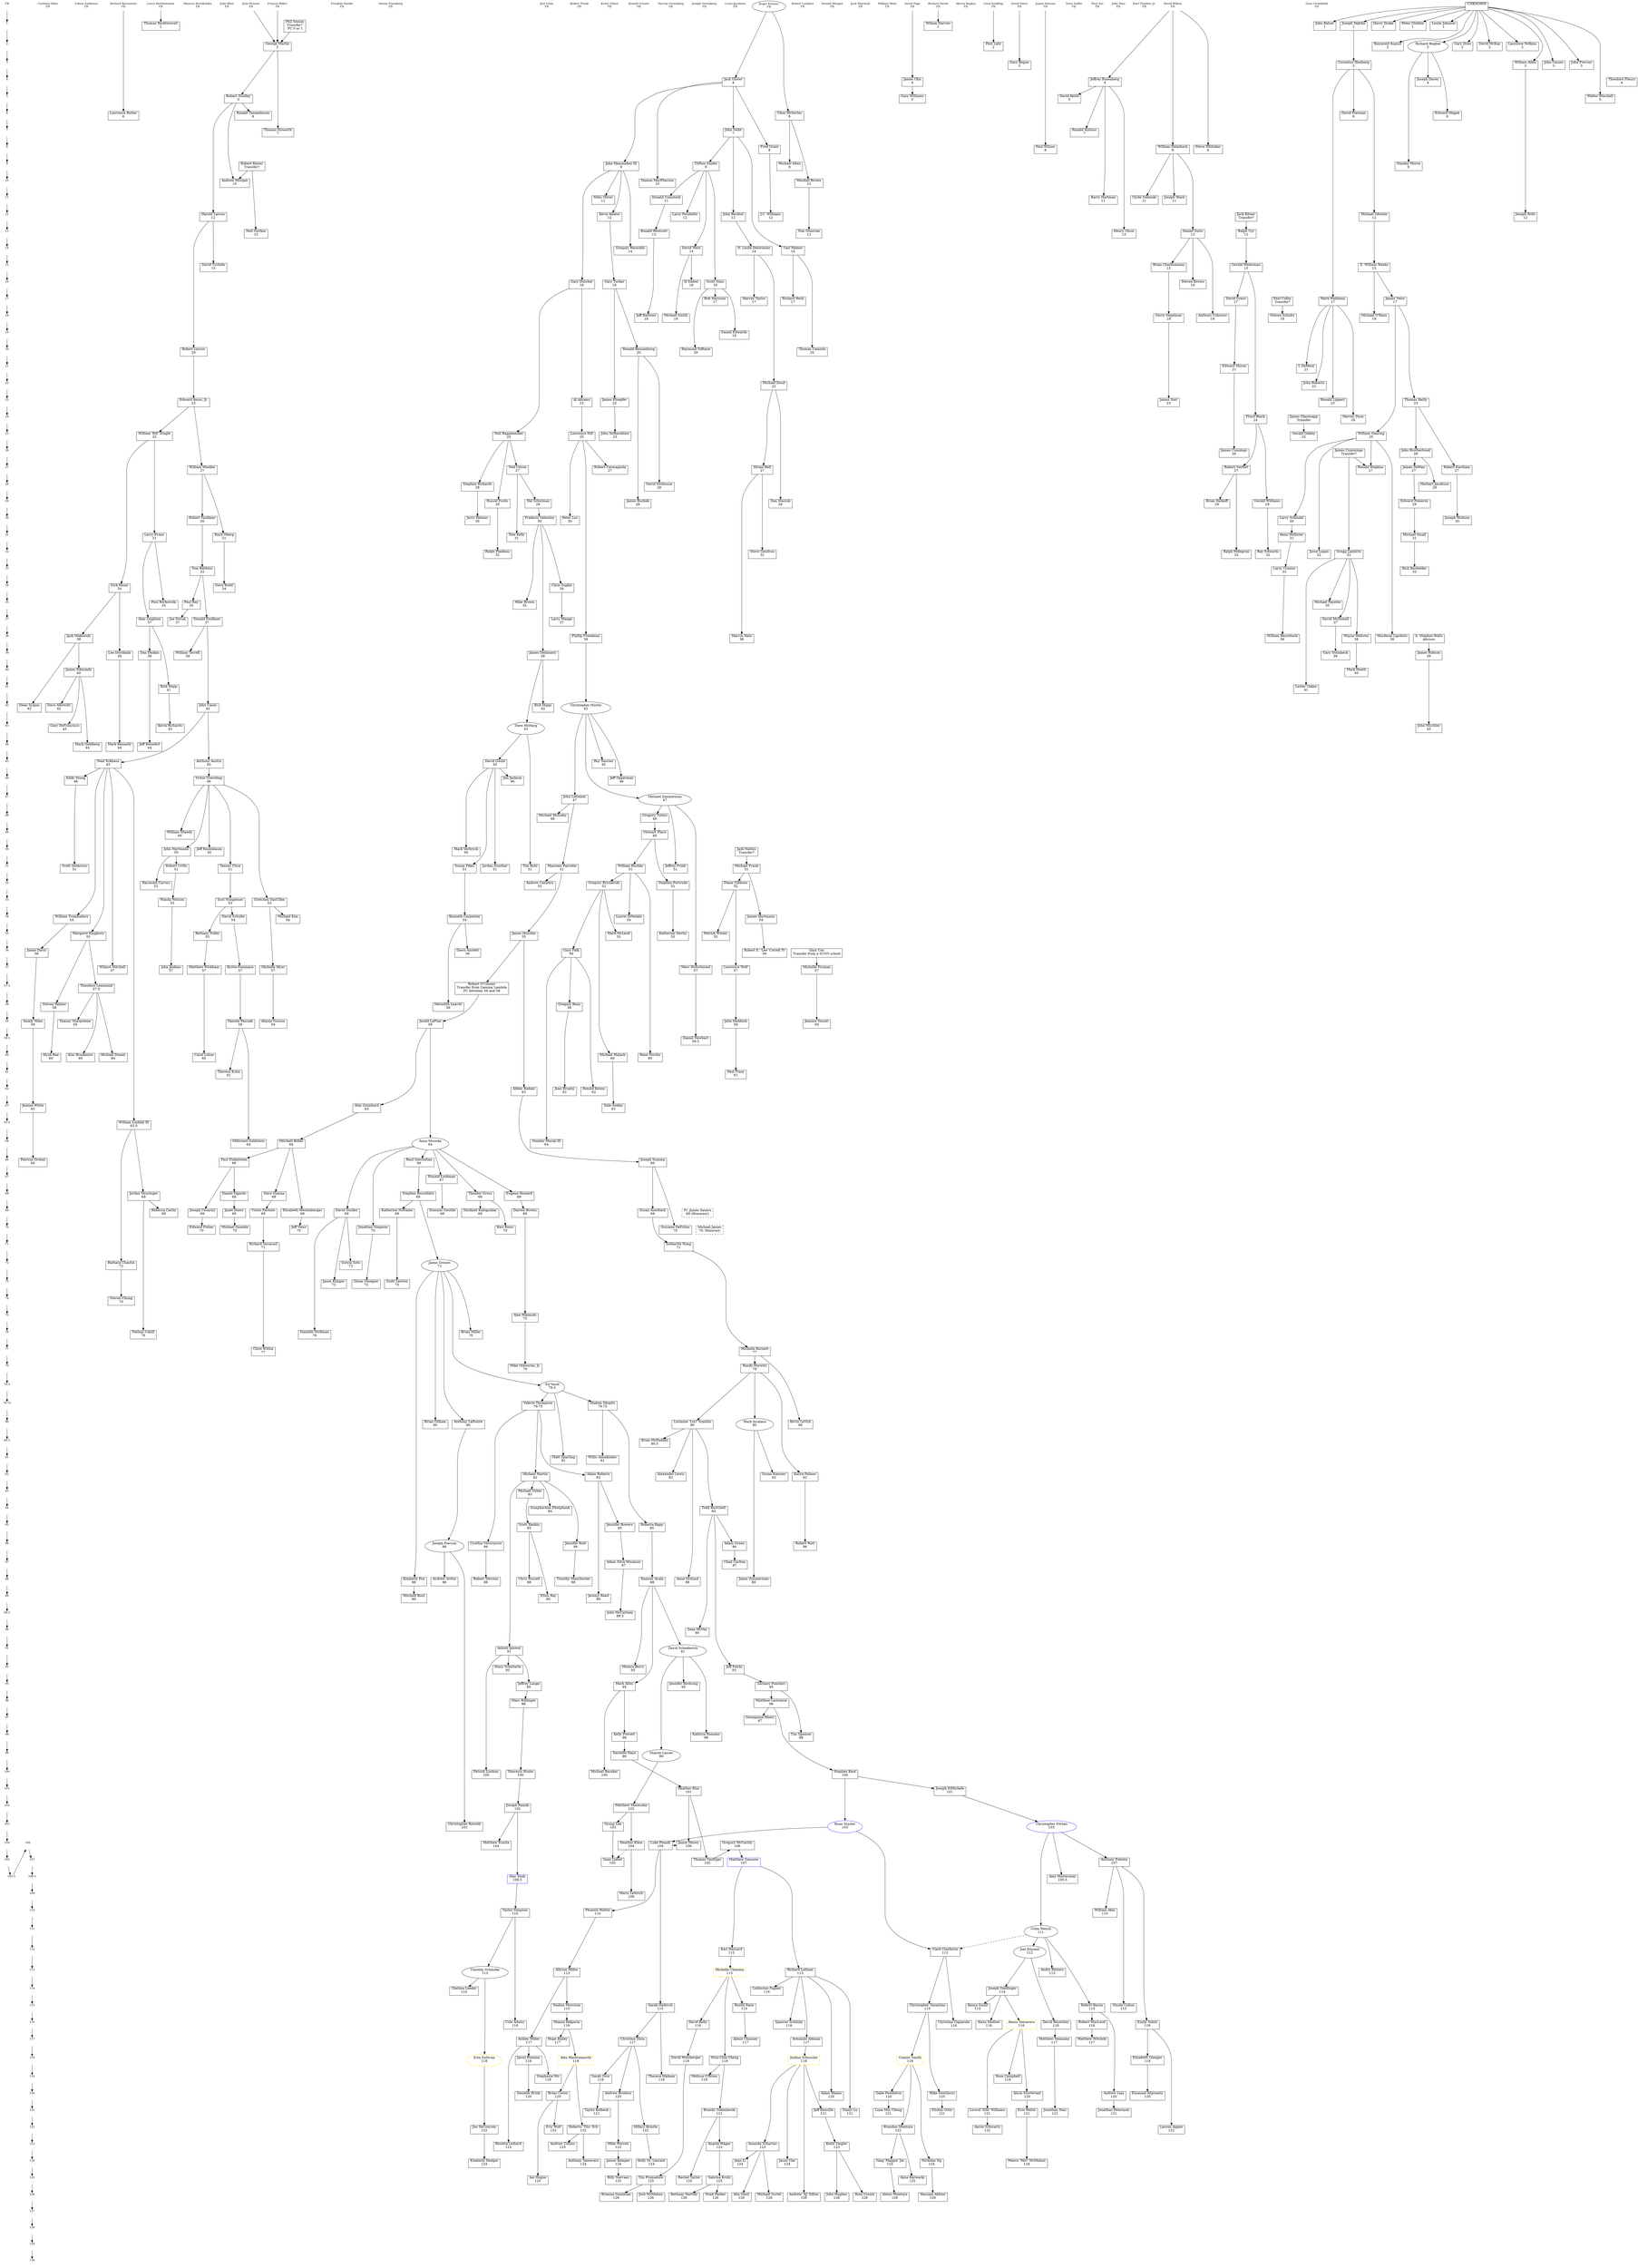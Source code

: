 digraph FamilyTree{

/* A few starter notes: Brother names can only be letters and _ no other punctuation or spaces. Each Pledge Class is listed sepereately, and can be used as a baseline for what the new PC needs. ex: {rank = same; PCNUMBER; NAME; NAME; NAME; } followed by the bigs, followed by nice labels. Questions can be directed to brother Eric Wolf */
{ /* This section mades the side and top bars */
	node [shape=plaintext, fontsize=12, labelloc=t];

	/* Side bar for the pledge classes */
	FB -> 1 -> 2 -> 3 -> 4 -> 5 -> 6 -> 7 -> 8 -> 9 -> 10 -> 11 -> 12 -> 13 -> 14 -> 15 -> 16 -> 17 -> 18 -> 19 -> 20 -> 21 -> 22 -> 23 -> 24 -> 25 -> 26 -> 27 -> 28 -> 29 -> 30 -> 31 -> 32 -> 33 -> 34 -> 35 -> 37 -> 38 -> 39 -> 40 -> 41 -> 42 -> 43 -> 44 -> 45 -> 46 -> 47 -> 48 -> 49 -> 50 -> 51 -> 52 -> 53 -> 54 -> 55 -> 56 -> 57 -> "57.5" -> 58 -> 59 -> "59.5" -> 60 -> 61 -> 62 -> 63 -> "63.5" -> 64 -> 66 -> 67 -> 68 -> 69 -> 70 -> 71 -> 72 -> 73 -> 74 -> 75 -> 76 -> 77 -> 79 -> "79.5" -> "79.75" -> 80 -> "80.5" -> 81 -> 82 -> 83 -> 84 -> 85 -> 86 -> 87 -> 88 -> 89 -> "89.5" -> 90 -> 91 -> 93 -> 95 -> 96 -> 97 -> 98 -> 99 -> 100 -> 101 -> 102 -> 103 -> 104 -> 105 -> "105.5" -> 106 -> 107 -> "108.5" -> 109 -> 110 -> 111 -> 112 -> 113 -> 114 -> 115 -> 116 -> 117 -> 118 -> 119 -> 120 -> 121 -> 122 -> 123 -> 124 -> 125 -> 126 -> 127 -> 128 -> 129 -> 130;

	/* First Pledge Class Brothers */
	Carleton_Allen; Edwin_Anderson; Richard_Barazzotto; Larry_Bartholomew; Maurice_Bartikofsky; John_Blair; John_Bowser; Franklin_Dierke; Steven_Eisenberg; Joel_Entin; Robert_Frank; Kevin_Gilson; Ronald_Graner; Harvey_Greenberg; Joseph_Greenberg; Louis_Jacobson; Roger_Kramer; Robert_Lambert; Donald_Manges; Jack_Marshall; Francis_Millor; William_Muto; David_Page; Richard_Parett; Myron_Rapkin; Leon_Schilling; David_Stern; James_Stevens; Terry_Sutfin; Paul_Tan; John_Tenz; Karl_Thurber_Jr; David_Wilson; Gary_Greenfield;
}

node [shape=box, labelloc=t];
splines=curve;

/* Problem children who have no class */
	Phil_Senise [label="Phil Senise\nTransfer?\n PC 0 or 1", labelloc=t];
	Robert_Keiser [label="Robert Keiser\nTransfer?", labelloc=t];
	Jack_Bitner [label="Jack Bitner\nTransfer?", labelloc=t];
	Paul_Collin [label="Paul Collin\nTransfer?", labelloc=t];
	James_Glasenapp [label="James Glasenapp\nTransfer", labelloc=t];
	James_Cummings [label="James Cummings\nTransfer?", labelloc=t];
	A_Stephen_Walls [label="A. Stephen Walls\nAdvisor", labelloc=t];
	Jack_Mathis [label="Jack Mathis\nTransfer?", labelloc=t];
	Gary_Cox [label="Gary Cox\nTransfer from a SUNY school", labelloc=t];

/* PC 0 (Founding Brothers) */
	{rank = same; FB; Carleton_Allen; Edwin_Anderson; Richard_Barazzotto; Larry_Bartholomew; Maurice_Bartikofsky; John_Blair; John_Bowser; Franklin_Dierke; Steven_Eisenberg; Joel_Entin; Robert_Frank; Kevin_Gilson; Ronald_Graner; Harvey_Greenberg; Joseph_Greenberg; Louis_Jacobson; Roger_Kramer; Robert_Lambert; Donald_Manges; Jack_Marshall; Francis_Millor; William_Muto; David_Page; Richard_Parett; Myron_Rapkin; Leon_Schilling; David_Stern; James_Stevens; Terry_Sutfin; Paul_Tan; John_Tenz; Karl_Thurber_Jr; David_Wilson; Gary_Greenfield; }
	/* Bigs */
		/* Mu_Lambda; */
	/* Labels */
		Carleton_Allen [label="Carleton Allen\nFB", labelloc=t];
		Edwin_Anderson [label="Edwin Anderson\nFB", labelloc=t];
		Richard_Barazzotto [label="Richard Barazzotto\nFB", labelloc=t];
		Larry_Bartholomew [label="Larry Bartholomew\nFB", labelloc=t];
		Maurice_Bartikofsky [label="Maurice Bartikofsky\nFB", labelloc=t];
		John_Blair [label="John Blair\nFB", labelloc=t];
		John_Bowser [label="John Bowser\nFB", labelloc=t];
		Franklin_Dierke [label="Franklin Dierke\nFB", labelloc=t];
		Steven_Eisenberg [label="Steven Eisenberg\nFB", labelloc=t];
		Joel_Entin [label="Joel Entin\nFB", labelloc=t];
		Robert_Frank [label="Robert Frank\nFB", labelloc=t];
		Kevin_Gilson [label="Kevin Gilson\nFB", labelloc=t];
		Ronald_Graner [label="Ronald Graner\nFB", labelloc=t];
		Harvey_Greenberg [label="Harvey Greenberg\nFB", labelloc=t];
		Joseph_Greenberg [label="Joseph Greenberg\nFB", labelloc=t];
		Louis_Jacobson [label="Louis Jacobson\nFB", labelloc=t];
		Roger_Kramer [label="Roger Kramer\nFB",shape=oval, labelloc=t];
		Robert_Lambert [label="Robert Lambert\nFB", labelloc=t];
		Donald_Manges [label="Donald Manges\nFB", labelloc=t];
		Jack_Marshall [label="Jack Marshall\nFB", labelloc=t];
		Francis_Millor [label="Francis Millor\nFB", labelloc=t];
		William_Muto [label="William Muto\nFB", labelloc=t];
		David_Page [label="David Page\nFB", labelloc=t];
		Richard_Parett [label="Richard Parett\nFB", labelloc=t];
		Myron_Rapkin [label="Myron Rapkin\nFB", labelloc=t];
		Leon_Schilling [label="Leon Schilling\nFB", labelloc=t];
		David_Stern [label="David Stern\nFB", labelloc=t];
		James_Stevens [label="James Stevens\nFB", labelloc=t];
		Terry_Sutfin [label="Terry Sutfin\nFB", labelloc=t];
		Paul_Tan [label="Paul Tan\nFB", labelloc=t];
		John_Tenz [label="John Tenz\nFB", labelloc=t];
		Karl_Thurber_Jr [label="Karl Thurber, Jr.\nFB", labelloc=t];
		David_Wilson [label="David Wilson\nFB", labelloc=t];
		Gary_Greenfield [label="Gary Greenfield\nFB", labelloc=t];

/* PC 1 */
	{rank = same; 1; Thomas_Recktenwalt; John_Balser; Wiliam_Darrow; Joseph_DeJohn; Harry_Drake; Peter_Glidden; Leslie_Johnson; }
	/* Bigs */
		Larry_Bartholomew -> Thomas_Recktenwalt;
		UNKNOWN -> John_Balser;
		Richard_Parett -> Wiliam_Darrow;
		UNKNOWN -> Joseph_DeJohn;
		UNKNOWN -> Harry_Drake;
		UNKNOWN -> Peter_Glidden;
		UNKNOWN -> Leslie_Johnson;
	/* Labels */
		Thomas_Recktenwalt [label="Thomas Recktenwalt\n1", labelloc=t];
		John_Balser [label="John Balser\n1", labelloc=t];
		Wiliam_Darrow [label="Wiliam Darrow\n1", labelloc=t];
		Joseph_DeJohn [label="Joseph DeJohn\n1", labelloc=t];
		Harry_Drake [label="Harry Drake\n1", labelloc=t];
		Peter_Glidden [label="Peter Glidden\n1", labelloc=t];
		Leslie_Johnson [label="Leslie Johnson\n1", labelloc=t];

/* PC 2 */
	{rank = same; 2; George_Martin; Raymond_August; Richard_Begbie; Gary_Dreo; Paul_Lahr; David_McKay; Laurence_Nelkins; }
	/* Bigs */
		Phil_Senise -> George_Martin;
		Francis_Millor -> George_Martin;
		John_Bowser -> George_Martin;
		UNKNOWN -> Raymond_August;
		UNKNOWN -> Richard_Begbie;
		UNKNOWN -> Gary_Dreo;
		Leon_Schilling -> Paul_Lahr;
		UNKNOWN -> David_McKay;
		UNKNOWN -> Laurence_Nelkins;
	/* Labels */
		George_Martin [label="George Martin\n2", labelloc=t];
		Raymond_August [label="Raymond August\n2", labelloc=t];
		Richard_Begbie [label="Richard Begbie\n2",shape=oval, labelloc=t];
		Gary_Dreo [label="Gary Dreo\n2", labelloc=t];
		Paul_Lahr [label="Paul Lahr\n2", labelloc=t];
		David_McKay [label="David McKay\n2", labelloc=t];
		Laurence_Nelkins [label="Laurence Nelkins\n2", labelloc=t];

/* PC 3 */
	{rank = same; 3; William_Allen; Gary_Bogue; John_Casoni; Cornelius_Illenberg; John_Prevost; }
	/* Bigs */
		UNKNOWN -> William_Allen;
		David_Stern -> Gary_Bogue;
		UNKNOWN -> John_Casoni;
		Joseph_DeJohn -> Cornelius_Illenberg;
		UNKNOWN -> John_Prevost;
	/* Labels */
		William_Allen [label="William Allen\n3", labelloc=t];
		Gary_Bogue [label="Gary Bogue\n3", labelloc=t];
		John_Casoni [label="John Casoni\n3", labelloc=t];
		Cornelius_Illenberg [label="Cornelius Illenberg\n3", labelloc=t];
		John_Prevost [label="John Prevost\n3", labelloc=t];

/* PC 4 */
	{rank = same; 4; Jack_Glover; Joseph_Davey; Theodore_Fleury; James_Olin; Jeffrey_Rosenberg; }
	/* Bigs */
		Roger_Kramer -> Jack_Glover;
		Richard_Begbie -> Joseph_Davey;
		Theodore_Fleury;
		David_Page -> James_Olin;
		David_Wilson -> Jeffrey_Rosenberg;
	/* Labels */
		Jack_Glover [label="Jack Glover\n4", labelloc=t];
		Joseph_Davey [label="Joseph Davey\n4", labelloc=t];
		Theodore_Fleury [label="Theodore Fleury\n4", labelloc=t];
		James_Olin [label="James Olin\n4", labelloc=t];
		Jeffrey_Rosenberg [label="Jeffrey Rosenberg\n4", labelloc=t];

/* PC 5 */
	{rank = same; 5; David_Kelch; Robert_Studley; Gary_Williams; Walter_Winchell; }
	/* Bigs */
		Jeffrey_Rosenberg -> David_Kelch;
		George_Martin -> Robert_Studley;
		James_Olin -> Gary_Williams;
		UNKNOWN -> Walter_Winchell;
	/* Labels */
		David_Kelch [label="David Kelch\n5", labelloc=t];
		Robert_Studley [label="Robert Studley\n5", labelloc=t];
		Gary_Williams [label="Gary Williams\n5", labelloc=t];
		Walter_Winchell [label="Walter Winchell\n5", labelloc=t];

/* PC 6 */
	{rank = same; 6; Clem_McSorley; Lawrence_Butler; David_Fierman; Edward_Magee; Ronald_Tannenbaum; }
	/* Bigs */
		Roger_Kramer -> Clem_McSorley;
		Richard_Barazzotto -> Lawrence_Butler;
		Cornelius_Illenberg -> David_Fierman;
		Richard_Begbie -> Edward_Magee;
		Robert_Studley -> Ronald_Tannenbaum;
	/* Labels */
		Clem_McSorley [label="Clem McSorley\n6", labelloc=t];
		Lawrence_Butler [label="Lawrence Butler\n6", labelloc=t];
		David_Fierman [label="David Fierman\n6", labelloc=t];
		Edward_Magee [label="Edward Magee\n6", labelloc=t];
		Ronald_Tannenbaum [label="Ronald Tannenbaum\n6", labelloc=t];

/* PC 7 */
	{rank = same; 7; John_Seibt; Ronald_Antioco; Thomas_Howarth; }
	/* Bigs */
		Jack_Glover -> John_Seibt;
		Jeffrey_Rosenberg -> Ronald_Antioco;
		George_Martin -> Thomas_Howarth;
	/* Labels */
		John_Seibt [label="John Seibt\n7", labelloc=t];
		Ronald_Antioco [label="Ronald Antioco\n7", labelloc=t];
		Thomas_Howarth [label="Thomas Howarth\n7", labelloc=t];

/* PC 8 */
	{rank = same; 8; Paul_Wilson; Fred_Grant; William_Heimbach; Steve_Whitaker; }
	/* Bigs */
		James_Stevens -> Paul_Wilson;
		Jack_Glover -> Fred_Grant;
		David_Wilson -> William_Heimbach;
		David_Wilson -> Steve_Whitaker;
	/* Labels */
		Paul_Wilson [label="Paul Wilson\n8", labelloc=t];
		Fred_Grant [label="Fred Grant\n8", labelloc=t];
		William_Heimbach [label="William Heimbach\n8", labelloc=t];
		Steve_Whitaker [label="Steve Whitaker\n8", labelloc=t];

/* PC 9 */
	{rank = same; 9; John_Hammeken_III; Michael_Allen; Stanley_Morse; Clifton_Snider; }
	/* Bigs */
		Jack_Glover -> John_Hammeken_III;
		Clem_McSorley -> Michael_Allen;
		Richard_Begbie -> Stanley_Morse;
		John_Seibt -> Clifton_Snider;
		
	/* Labels */
		John_Hammeken_III [label="John Hammeken III\n9", labelloc=t];
		Michael_Allen [label="Michael Allen\n9", labelloc=t];
		Stanley_Morse [label="Stanley Morse\n9", labelloc=t];
		Clifton_Snider [label="Clifton Snider\n9", labelloc=t];

/* PC 10 */
	{rank = same; 10; Andrew_Morgan; Wendall_Brown; Damon_MacPherson; }
	/* Bigs */
		/* BOOKMARK */
		Robert_Studley -> Andrew_Morgan;
		Robert_Keiser -> Andrew_Morgan;
		Clem_McSorley -> Wendall_Brown;
		Jack_Glover -> Damon_MacPherson;
	/* Labels */
		Andrew_Morgan [label="Andrew Morgan\n10", labelloc=t];
		Wendall_Brown [label="Wendall Brown\n10", labelloc=t];
		Damon_MacPherson [label="Damon MacPherson\n10", labelloc=t];

/* PC 11 */
	{rank = same; 11; Donald_Comstock; Barry_Hartman; Niles_Oliver; Clyde_Solenski; Joseph_Ward; }
	/* Bigs */
		Clifton_Snider -> Donald_Comstock;
		Jeffrey_Rosenberg -> Barry_Hartman;
		John_Hammeken_III -> Niles_Oliver;
		William_Heimbach -> Clyde_Solenski;
		William_Heimbach -> Joseph_Ward;
	/* Labels */
		Donald_Comstock [label="Donald Comstock\n11", labelloc=t];
		Barry_Hartman [label="Barry Hartman\n11", labelloc=t];
		Niles_Oliver [label="Niles Oliver\n11", labelloc=t];
		Clyde_Solenski [label="Clyde Solenski\n11", labelloc=t];
		Joseph_Ward [label="Joseph Ward\n11", labelloc=t];

/* PC 12 */
	{rank = same; 12; Kevin_Keator; John_Bechtel; Harold_Larson; Michael_Obstein; Larry_Pocobello; Joseph_Roth; JC_Williams; }
	/* Bigs */
		John_Hammeken_III -> Kevin_Keator;
		John_Seibt -> John_Bechtel;
		Robert_Studley -> Harold_Larson;
		Cornelius_Illenberg -> Michael_Obstein;
		Clifton_Snider -> Larry_Pocobello;
		William_Allen -> Joseph_Roth;
		Fred_Grant -> JC_Williams;
	/* Labels */
		Kevin_Keator [label="Kevin Keator\n12", labelloc=t];
		John_Bechtel [label="John Bechtel\n12", labelloc=t];
		Harold_Larson [label="Harold Larson\n12", labelloc=t];
		Michael_Obstein [label="Michael Obstein\n12", labelloc=t];
		Larry_Pocobello [label="Larry Pocobello\n12", labelloc=t];
		Joseph_Roth [label="Joseph Roth\n12", labelloc=t];
		JC_Williams [label="J.C. Williams\n12", labelloc=t];

/* PC 13 */
	{rank = same; 13; Henry_Olson; Ralph_Cyr; Tom_Donovan; Neil_Gorfain; Daniel_Sinto; Ronald_Westcott; }
	/* Bigs */
		Jeffrey_Rosenberg -> Henry_Olson;
		Jack_Bitner -> Ralph_Cyr;
		Wendall_Brown -> Tom_Donovan;
		Robert_Keiser -> Neil_Gorfain;
		William_Heimbach -> Daniel_Sinto;
		Donald_Comstock -> Ronald_Westcott;
	/* Labels */
		Henry_Olson [label="Henry Olson\n13", labelloc=t];
		Ralph_Cyr [label="Ralph Cyr\n13", labelloc=t];
		Tom_Donovan [label="Tom Donovan\n13", labelloc=t];
		Neil_Gorfain [label="Neil Gorfain\n13", labelloc=t];
		Daniel_Sinto [label="Daniel Sinto\n13", labelloc=t];
		Ronald_Westcott [label="Ronald Westcott\n13", labelloc=t];

/* PC 14 */
	{rank = same; 14; Carl_Palmer; N_Delorimier; Gregory_Reynolds; David_West; }
	/* Bigs */
		John_Seibt -> Carl_Palmer;
		John_Bechtel -> N_Delorimier;
		John_Hammeken_III -> Gregory_Reynolds;
		Clifton_Snider -> David_West;
	/* Labels */
		Carl_Palmer [label="Carl Palmer\n14", labelloc=t];
		N_Delorimier [label="N. Leslie Delorimier\n14", labelloc=t];
		Gregory_Reynolds [label="Gregory Reynolds\n14", labelloc=t];
		David_West [label="David West\n14", labelloc=t];

/* PC 15 */
	{rank = same; 15; Brian_Charbonneau; David_Turbide; Gerald_Waterman; E_William_Weeks; }
	/* Bigs */
		Daniel_Sinto -> Brian_Charbonneau;
		Harold_Larson -> David_Turbide;
		Ralph_Cyr -> Gerald_Waterman;
		Michael_Obstein -> E_William_Weeks;
	/* Labels */
		Brian_Charbonneau [label="Brian Charbonneau\n15", labelloc=t];
		David_Turbide [label="David Turbide\n15", labelloc=t];
		Gerald_Waterman [label="Gerald Waterman\n15", labelloc=t];
		E_William_Weeks [label="E. William Weeks\n15", labelloc=t];

/* PC 16 */
	{rank = same; 16; Scott_Sims; Steven_Brown; Gary_Dutcher; H_Sieber; Gary_Tucker; }
	/* Bigs */
		Clifton_Snider -> Scott_Sims;
		Daniel_Sinto -> Steven_Brown;
		John_Hammeken_III -> Gary_Dutcher;
		David_West -> H_Sieber;
		Kevin_Keator -> Gary_Tucker;
	/* Labels */
		Scott_Sims [label="Scott Sims\n16", labelloc=t];
		Steven_Brown [label="Steven Brown\n16", labelloc=t];
		Gary_Dutcher [label="Gary Dutcher\n16", labelloc=t];
		H_Sieber [label="H Sieber\n16", labelloc=t];
		Gary_Tucker [label="Gary Tucker\n16", labelloc=t];

/* PC 17 */
	{rank = same; 17; James_Tetor; Richard_Beck; David_Greso; Harvey_Taylor; Bob_Harrison; Mark_Waldman; }
	/* Bigs */
		E_William_Weeks -> James_Tetor;
		Carl_Palmer -> Richard_Beck;
		Gerald_Waterman -> David_Greso;
		N_Delorimier -> Harvey_Taylor;
		Scott_Sims -> Bob_Harrison;
		Cornelius_Illenberg -> Mark_Waldman;
	/* Labels */
		James_Tetor [label="James Tetor\n17", labelloc=t];
		Richard_Beck [label="Richard Beck\n17", labelloc=t];
		David_Greso [label="David Greso\n17", labelloc=t];
		Harvey_Taylor [label="Harvey Taylor\n17", labelloc=t];
		Bob_Harrison [label="Bob Harrison\n17", labelloc=t];
		Mark_Waldman [label="Mark Waldman\n17", labelloc=t];

/* PC 18 */
	{rank = same; 18; Gerry_Segelman; Jeff_Barlowe; Anthony_Coloroso; Michael_OHara; Steven_Schultz; Michael_Smith; }
	/* Bigs */
		Brian_Charbonneau -> Gerry_Segelman;
		Ronald_Westcott -> Jeff_Barlowe;
		Daniel_Sinto -> Anthony_Coloroso;
		E_William_Weeks -> Michael_OHara;
		Paul_Collin -> Steven_Schultz;
		David_West -> Michael_Smith;
	/* Labels */
		Gerry_Segelman [label="Gerry Segelman\n18", labelloc=t];
		Jeff_Barlowe [label="Jeff Barlowe\n18", labelloc=t];
		Anthony_Coloroso [label="Anthony Coloroso\n18", labelloc=t];
		Michael_OHara [label="Michael O'Hara\n18", labelloc=t];
		Steven_Schultz [label="Steven Schultz\n18", labelloc=t];
		Michael_Smith [label="Michael Smith\n18", labelloc=t];

/* PC 19 */
	{rank = same; 19; Daniel_Edwards; }
	/* Bigs */
		Scott_Sims -> Daniel_Edwards;
	/* Labels */
		Daniel_Edwards [label="Daniel Edwards\n19", labelloc=t];

/* PC 20 */
	{rank = same; 20; Ronald_Beuzenburg; Thomas_Camiolo; Raymond_DiBiase; Robert_Larson; }
	/* Bigs */
		Gary_Tucker -> Ronald_Beuzenburg;
		Carl_Palmer -> Thomas_Camiolo;
		Scott_Sims -> Raymond_DiBiase;
		Harold_Larson -> Robert_Larson;
	/* Labels */
		Ronald_Beuzenburg [label="Ronald Beuzenburg\n20", labelloc=t];
		Thomas_Camiolo [label="Thomas Camiolo\n20", labelloc=t];
		Raymond_DiBiase [label="Raymond DiBiase\n20", labelloc=t];
		Robert_Larson [label="Robert Larson\n20", labelloc=t];

/* PC 21 */
	{rank = same; 21; L_DeMent; Edward_Shirey; }
	/* Bigs */
		Mark_Waldman -> L_DeMent;
		David_Greso -> Edward_Shirey;
	/* Labels */
		L_DeMent [label="L DeMent\n21", labelloc=t];
		Edward_Shirey [label="Edward Shirey\n21", labelloc=t];

/* PC 22 */
	{rank = same; 22; John_Roberts; Michael_Doud; }
	/* Bigs */
		Mark_Waldman -> John_Roberts;
		N_Delorimier -> Michael_Doud;
	/* Labels */
		John_Roberts [label="John Roberts\n22", labelloc=t];
		Michael_Doud [label="Michael Doud\n22", labelloc=t];

/* PC 23 */
	{rank = same; 23; James_Yost; Edward_Amos_Jr; James_Kloepfer; Ronald_Lippert; Thomas_Reilly; Al_Abrams; }
	/* Bigs */
		Gerry_Segelman -> James_Yost;
		Robert_Larson -> Edward_Amos_Jr;
		Gary_Tucker -> James_Kloepfer;
		Mark_Waldman -> Ronald_Lippert;
		James_Tetor -> Thomas_Reilly;
		Gary_Dutcher -> Al_Abrams;
	/* Labels */
		James_Yost [label="James Yost\n23", labelloc=t];
		Edward_Amos_Jr [label="Edward Amos, Jr.\n23", labelloc=t];
		James_Kloepfer [label="James Kloepfer\n23", labelloc=t];
		Ronald_Lippert [label="Ronald Lippert\n23", labelloc=t];
		Thomas_Reilly [label="Thomas Reilly\n23", labelloc=t];
		Al_Abrams [label="Al Abrams\n23", labelloc=t];

/* PC 24 */
	{rank = same; 24; Floyd_Black; Harvey_Duze; }
	/* Bigs */
		Gerald_Waterman -> Floyd_Black;
		Mark_Waldman -> Harvey_Duze;
	/* Labels */
		Floyd_Black [label="Floyd Black\n24", labelloc=t];
		Harvey_Duze [label="Harvey Duze\n24", labelloc=t];

/* PC 25 */
	{rank = same; 25; Gerald_Oakley; John_DeBaradinis; William_Dingle; William_Gearing; Lawrence_Hill; Neil_Rappenecker; }
	/* Bigs */
		James_Glasenapp -> Gerald_Oakley;
		James_Kloepfer -> John_DeBaradinis;
		Edward_Amos_Jr -> William_Dingle;
		James_Tetor -> William_Gearing;
		Al_Abrams -> Lawrence_Hill;
		Gary_Dutcher -> Neil_Rappenecker;
	/* Labels */
		Gerald_Oakley [label="Gerald Oakley\n25", labelloc=t];
		John_DeBaradinis [label="John DeBaradinis\n25", labelloc=t];
		William_Dingle [label="William 'Bill' Dingle\n25", labelloc=t];
		William_Gearing [label="William Gearing\n25", labelloc=t];
		Lawrence_Hill [label="Lawrence Hill\n25", labelloc=t];
		Neil_Rappenecker [label="Neil Rappenecker\n25", labelloc=t];

/* PC 26 */
	{rank = same; 26; John_Brotherhood; James_Cunnings; }
	/* Bigs */
		Thomas_Reilly -> John_Brotherhood;
		Edward_Shirey -> James_Cunnings;
	/* Labels */
		John_Brotherhood [label="John Brotherhood\n26", labelloc=t];
		James_Cunnings [label="James Cunnings\n26", labelloc=t];

/* PC 27 */
	{rank = same; 27; Robert_Carmagnola; Hiram_Bell; Neil_Citron; James_DeWan; Robert_Eastham; Ronald_Hopkins; William_Mueller; Robert_Seyfert; }
	/* Bigs */
		Lawrence_Hill -> Robert_Carmagnola;
		Michael_Doud -> Hiram_Bell;
		Neil_Rappenecker -> Neil_Citron;
		John_Brotherhood -> James_DeWan;
		Thomas_Reilly -> Robert_Eastham;
		William_Gearing -> Ronald_Hopkins;
		James_Cummings -> Ronald_Hopkins;
		Edward_Amos_Jr -> William_Mueller;
		Floyd_Black -> Robert_Seyfert;
	/* Labels */
		Robert_Carmagnola [label="Robert Carmagnola\n27", labelloc=t];
		Hiram_Bell [label="Hiram Bell\n27", labelloc=t];
		Neil_Citron [label="Neil Citron\n27", labelloc=t];
		James_DeWan [label="James DeWan\n27", labelloc=t];
		Robert_Eastham [label="Robert Eastham\n27", labelloc=t];
		Ronald_Hopkins [label="Ronald Hopkins\n27", labelloc=t];
		William_Mueller [label="William Mueller\n27", labelloc=t];
		Robert_Seyfert [label="Robert Seyfert\n27", labelloc=t];

/* PC 28 */
	{rank = same; 28; David_Dickinson; Herbert_Jacobson; Stephen_Richards; }
	/* Bigs */
		Ronald_Beuzenburg -> David_Dickinson;
		John_Brotherhood -> Herbert_Jacobson;
		Neil_Rappenecker -> Stephen_Richards;
	/* Labels */
		David_Dickinson [label="David Dickinson\n28", labelloc=t];
		Herbert_Jacobson [label="Herbert Jacobson\n28", labelloc=t];
		Stephen_Richards [label="Stephen Richards\n28", labelloc=t];

/* PC 29 */
	{rank = same; 29; Hal_Schulman; James_Buchek; Russel_Fuchs; Brian_Hatkoff; Edward_Pomeroy; Dan_Stasiuk; Gerald_Williams; }
	/* Bigs */
		Neil_Citron -> Hal_Schulman;
		Ronald_Beuzenburg -> James_Buchek;
		Neil_Rappenecker -> Russel_Fuchs;
		Robert_Seyfert -> Brian_Hatkoff;
		James_DeWan -> Edward_Pomeroy;
		Michael_Doud -> Dan_Stasiuk;
		Floyd_Black -> Gerald_Williams;
	/* Labels */
		Hal_Schulman [label="Hal Schulman\n29", labelloc=t];
		James_Buchek [label="James Buchek\n29", labelloc=t];
		Russel_Fuchs [label="Russel Fuchs\n29", labelloc=t];
		Brian_Hatkoff [label="Brian Hatkoff\n29", labelloc=t];
		Edward_Pomeroy [label="Edward Pomeroy\n29", labelloc=t];
		Dan_Stasiuk [label="Dan Stasiuk\n29", labelloc=t];
		Gerald_Williams [label="Gerald Williams\n29", labelloc=t];

/* PC 30 */
	{rank = same; 30; Peter_Los; Joseph_Hickson; Robert_Faulkner; Jerry_Helmer; Larry_Schindel; Frederic_Valentini; }
	/* Bigs */
		Lawrence_Hill -> Peter_Los;
		Robert_Eastham -> Joseph_Hickson;
		William_Mueller -> Robert_Faulkner;
		Stephen_Richards -> Jerry_Helmer;
		William_Gearing -> Larry_Schindel;
		Hal_Schulman -> Frederic_Valentini;
	/* Labels */
		Peter_Los [label="Peter Los\n30", labelloc=t];
		Joseph_Hickson [label="Joseph Hickson\n30", labelloc=t];
		Robert_Faulkner [label="Robert Faulkner\n30", labelloc=t];
		Jerry_Helmer [label="Jerry Helmer\n30", labelloc=t];
		Larry_Schindel [label="Larry Schindel\n30", labelloc=t];
		Frederic_Valentini [label="Frederic Valentini\n30", labelloc=t];

/* PC 31 */
	{rank = same; 31; Tate_Kelly; Larry_Evans; Kenn_Hollister; Royd_Oberg; Michael_Small; }
	/* Bigs */
		Neil_Citron -> Tate_Kelly;
		William_Dingle -> Larry_Evans;
		Larry_Schindel -> Kenn_Hollister;
		William_Mueller -> Royd_Oberg;
		Edward_Pomeroy -> Michael_Small;
	/* Labels */
		Tate_Kelly [label="Tate Kelly\n31", labelloc=t];
		Larry_Evans [label="Larry Evans\n31", labelloc=t];
		Kenn_Hollister [label="Kenn Hollister\n31", labelloc=t];
		Royd_Oberg [label="Royd Oberg\n31", labelloc=t];
		Michael_Small [label="Michael Small\n31", labelloc=t];

/* PC 32 */
	{rank = same; 32; Gregg_Lambrix; Ray_Edwards; Steve_Gendron; Jesse_Logan; Ralph_Pellegrini; Ralph_Plaideau; }
	/* Bigs */
		James_Cummings -> Gregg_Lambrix;
		Gerald_Williams -> Ray_Edwards;
		Hiram_Bell -> Steve_Gendron;
		William_Gearing -> Jesse_Logan;
		Robert_Seyfert -> Ralph_Pellegrini;
		Russel_Fuchs -> Ralph_Plaideau;
	/* Labels */
		Gregg_Lambrix [label="Gregg Lambrix\n32", labelloc=t];
		Ray_Edwards [label="Ray Edwards\n32", labelloc=t];
		Steve_Gendron [label="Steve Gendron\n32", labelloc=t];
		Jesse_Logan [label="Jesse Logan\n32", labelloc=t];
		Ralph_Pellegrini [label="Ralph Pellegrini\n32", labelloc=t];
		Ralph_Plaideau [label="Ralph Plaideau\n32", labelloc=t];

/* PC 33 */
	{rank = same; 33; Tom_Baldwin; Larry_Cramer; Rich_Bachelder; }
	/* Bigs */
		Robert_Faulkner -> Tom_Baldwin;
		Kenn_Hollister -> Larry_Cramer;
		Michael_Small -> Rich_Bachelder;
	/* Labels */
		Tom_Baldwin [label="Tom Baldwin\n33", labelloc=t];
		Larry_Cramer [label="Larry Cramer\n33", labelloc=t];
		Rich_Bachelder [label="Rich Bachelder\n33", labelloc=t];

/* PC 34 */
	{rank = same; 34; Dirk_Hiney; Dave_Budd; Chris_Supkis; }
	/* Bigs */
		William_Dingle -> Dirk_Hiney;
		Royd_Oberg -> Dave_Budd;
		Frederic_Valentini -> Chris_Supkis;
	/* Labels */
		Dirk_Hiney [label="Dirk Hiney\n34", labelloc=t];
		Dave_Budd [label="Dave Budd\n34", labelloc=t];
		Chris_Supkis [label="Chris Supkis\n34", labelloc=t];

/* PC 35 */
	{rank = same; 35; Paul_Borkowski; Mike_Brown; Michael_Payette; Paul_Ray; }
	/* Bigs */
		Larry_Evans -> Paul_Borkowski;
		Frederic_Valentini -> Mike_Brown;
		Gregg_Lambrix -> Michael_Payette;
		Tom_Baldwin -> Paul_Ray;
	/* Labels */
		Paul_Borkowski [label="Paul Borkowski\n35", labelloc=t];
		Mike_Brown [label="Mike Brown\n35", labelloc=t];
		Michael_Payette [label="Michael Payette\n35", labelloc=t];
		Paul_Ray [label="Paul Ray\n35", labelloc=t];

/* PC 37 */
	{rank = same; 37; Donald_Faulkner; David_McDowell; Joe_Novak; Alan_Leighton; Larry_Mange; }
	/* Bigs */
		Tom_Baldwin -> Donald_Faulkner;
		Gregg_Lambrix -> David_McDowell;
		Paul_Ray -> Joe_Novak;
		Larry_Evans -> Alan_Leighton;
		Chris_Supkis -> Larry_Mange;
	/* Labels */
		Donald_Faulkner [label="Donald Faulkner\n37", labelloc=t];
		David_McDowell [label="David McDowell\n37", labelloc=t];
		Joe_Novak [label="Joe Novak\n37", labelloc=t];
		Alan_Leighton [label="Alan Leighton\n37", labelloc=t];
		Larry_Mange [label="Larry Mange\n37", labelloc=t];

/* PC 38 */
	{rank = same; 38; Wayne_Webster; Phillip_Freedman; Marvin_Hein; William_Beyerbach; Jack_Makowski; Mordecai_Lipshutz; }
	/* Bigs */
		Gregg_Lambrix -> Wayne_Webster;
		Lawrence_Hill -> Phillip_Freedman;
		Hiram_Bell -> Marvin_Hein;
		Larry_Cramer -> William_Beyerbach;
		Dirk_Hiney -> Jack_Makowski;
		William_Gearing -> Mordecai_Lipshutz;
	/* Labels */
		Wayne_Webster [label="Wayne Webster\n38", labelloc=t];
		Phillip_Freedman [label="Phillip Freedman\n38", labelloc=t];
		Marvin_Hein [label="Marvin Hein\n38", labelloc=t];
		William_Beyerbach [label="William Beyerbach\n38", labelloc=t];
		Jack_Makowski [label="Jack Makowski\n38", labelloc=t];
		Mordecai_Lipshutz [label="Mordecai Lipshutz\n38", labelloc=t];

/* PC 39 */
	{rank = same; 39; Dan_Denkin; James_Delahanty; Lee_Dorobiala; James_Robson; Gary_Steinbeck; William_Terrell; }
	/* Bigs */
		Alan_Leighton -> Dan_Denkin;
		Frederic_Valentini -> James_Delahanty;
		Dirk_Hiney -> Lee_Dorobiala;
		A_Stephen_Walls -> James_Robson;
		David_McDowell -> Gary_Steinbeck;
		Donald_Faulkner -> William_Terrell;
	/* Labels */
		Dan_Denkin [label="Dan Denkin\n39", labelloc=t];
		James_Delahanty [label="James Delahanty\n39", labelloc=t];
		Lee_Dorobiala [label="Lee Dorobiala\n39", labelloc=t];
		James_Robson [label="James Robson\n39", labelloc=t];
		Gary_Steinbeck [label="Gary Steinbeck\n39", labelloc=t];
		William_Terrell [label="William Terrell\n39", labelloc=t];

/* PC 40 */
	{rank = same; 40; James_Edmonds; Mark_Heath; }
	/* Bigs */
		Wayne_Webster -> Mark_Heath;
		Jack_Makowski -> James_Edmonds;
	/* Labels */
		James_Edmonds [label="James Edmonds\n40", labelloc=t];
		Mark_Heath [label="Mark Heath\n40", labelloc=t];

/* PC 41 */
	{rank = same; 41; Rick_Hopp; Lester_Oakes; }
	/* Bigs */
		Alan_Leighton -> Rick_Hopp;
		Gregg_Lambrix -> Lester_Oakes;
	/* Labels */
		Rick_Hopp [label="Rick Hopp\n41", labelloc=t];
		Lester_Oakes [label="Lester Oakes\n41", labelloc=t];

/* PC 42 */
	{rank = same; 42; Dean_Syajna; Dave_Albrecht; Rick_Higgs; John_Casey; Christopher_Hurley; }
	/* Bigs */
		Jack_Makowski -> Dean_Syajna;
		James_Edmonds -> Dave_Albrecht;
		James_Delahanty -> Rick_Higgs;
		Donald_Faulkner -> John_Casey;
		Phillip_Freedman -> Christopher_Hurley;
	/* Labels */
		Dean_Syajna [label="Dean Syajna\n42", labelloc=t];
		Dave_Albrecht [label="Dave Albrecht\n42", labelloc=t];
		Rick_Higgs [label="Rick Higgs\n42", labelloc=t];
		John_Casey [label="John Casey\n42", labelloc=t];
		Christopher_Hurley [label="Christopher Hurley\n42",shape=oval, labelloc=t];

/* PC 43 */
	{rank = same; 43; Dave_McHarg; Gary_DeFrancisco; John_Mischler; Kevin_Richards; }
	/* Bigs */
		James_Delahanty -> Dave_McHarg;
		James_Edmonds -> Gary_DeFrancisco;
		James_Robson -> John_Mischler;
		Rick_Hopp -> Kevin_Richards;
	/* Labels */
		Dave_McHarg [label="Dave McHarg\n43",shape=oval, labelloc=t];
		Gary_DeFrancisco [label="Gary DeFrancisco\n43", labelloc=t];
		John_Mischler [label="John Mischler\n43", labelloc=t];
		Kevin_Richards [label="Kevin Richards\n43", labelloc=t];

/* PC 44 */
	{rank = same; 44; Jeff_Benedict; Mark_Goldberg; Mark_Kennedy; }
	/* Bigs */
		Dan_Denkin -> Jeff_Benedict;
		James_Edmonds -> Mark_Goldberg;
		Lee_Dorobiala -> Mark_Kennedy;
	/* Labels */
		Jeff_Benedict [label="Jeff Benedict\n44", labelloc=t];
		Mark_Goldberg [label="Mark Goldberg\n44", labelloc=t];
		Mark_Kennedy [label="Mark Kennedy\n44", labelloc=t];

/* PC 45 */
	{rank = same; 45; Anthony_Austin; Neal_Eckhaus; David_Gould; Roy_Saucier; }
	/* Bigs */
		John_Casey -> Anthony_Austin;
		John_Casey -> Neal_Eckhaus;
		Dave_McHarg -> David_Gould;
		Christopher_Hurley -> Roy_Saucier;
	/* Labels */
		Anthony_Austin [label="Anthony Austin\n45", labelloc=t];
		Neal_Eckhaus [label="Neal Eckhaus\n45", labelloc=t];
		David_Gould [label="David Gould\n45", labelloc=t];
		Roy_Saucier [label="Roy Saucier\n45", labelloc=t];

/* PC 46 */
	{rank = same; 46; Victor_Creveling; Jim_Jackson; Jeff_Opperman; Eddy_Young; }
	/* Bigs */
		Anthony_Austin -> Victor_Creveling;
		David_Gould -> Jim_Jackson;
		Christopher_Hurley -> Jeff_Opperman;
		Neal_Eckhaus -> Eddy_Young;
	/* Labels */
		Victor_Creveling [label="Victor Creveling\n46", labelloc=t];
		Jim_Jackson [label="Jim Jackson\n46", labelloc=t];
		Jeff_Opperman [label="Jeff Opperman\n46", labelloc=t];
		Eddy_Young [label="Eddy Young\n46", labelloc=t];

/* PC 47 */
	{rank = same; 47; John_Letteney; Michael_Zimmerman; }
	/* Bigs */
		Christopher_Hurley -> John_Letteney;
		Christopher_Hurley -> Michael_Zimmerman;
	/* Labels */
		John_Letteney [label="John Letteney\n47", labelloc=t];
		Michael_Zimmerman [label="Michael Zimmerman\n47",shape=oval, labelloc=t];

/* PC 48 */
	{rank = same; 48; Michael_Mulcahy; Gregory_Tutino; }
	/* Bigs */
		John_Letteney -> Michael_Mulcahy;
		Michael_Zimmerman -> Gregory_Tutino;
	/* Labels */
		Michael_Mulcahy [label="Michael Mulcahy\n48", labelloc=t];
		Gregory_Tutino [label="Gregory Tutino\n48", labelloc=t];

/* PC 49 */
	{rank = same; 49; Stewart_Place; William_Sheedy; }
	/* Bigs */
		Gregory_Tutino -> Stewart_Place;
		Victor_Creveling -> William_Sheedy;
	/* Labels */
		Stewart_Place [label="Stewart Place\n49", labelloc=t];
		William_Sheedy [label="William Sheedy\n49", labelloc=t];

/* PC 50 */
	{rank = same; 50; John_Hartmann; Jeff_Rosenbaum; Mark_Verbryck; }
	/* Bigs */
		Victor_Creveling -> John_Hartmann;
		Victor_Creveling -> Jeff_Rosenbaum;
		David_Gould -> Mark_Verbryck;
	/* Labels */
		John_Hartmann [label="John Hartmann\n50", labelloc=t];
		Jeff_Rosenbaum [label="Jeff Rosenbaum\n50", labelloc=t];
		Mark_Verbryck [label="Mark Verbryck\n50", labelloc=t];

/* PC 51 */
	{rank = same; 51; Susan_Fikes; Scott_Anderson; William_Buchko; Taesan_Chun; Jeffrey_Frink; Michael_Frank; Jordan_Gunther; Maureen_Parrotte; Tim_Rohl; Robert_Urillo; }
	/* Bigs */
		David_Gould -> Susan_Fikes;
		Eddy_Young -> Scott_Anderson;
		Stewart_Place -> William_Buchko;
		Victor_Creveling -> Taesan_Chun;
		Michael_Zimmerman -> Jeffrey_Frink;
		Jack_Mathis -> Michael_Frank;
		David_Gould -> Jordan_Gunther;
		John_Letteney -> Maureen_Parrotte;
		Dave_McHarg -> Tim_Rohl;
		John_Hartmann -> Robert_Urillo;
	/* Labels */
		Susan_Fikes [label="Susan Fikes\n51", labelloc=t];
		Scott_Anderson [label="Scott Anderson\n51", labelloc=t];
		William_Buchko [label="William Buchko\n51", labelloc=t];
		Taesan_Chun [label="Taesan Chun\n51", labelloc=t];
		Jeffrey_Frink [label="Jeffrey Frink\n51", labelloc=t];
		Michael_Frank [label="Michael Frank\n51", labelloc=t];
		Jordan_Gunther [label="Jordan Gunther\n51", labelloc=t];
		Maureen_Parrotte [label="Maureen Parrotte\n51", labelloc=t];
		Tim_Rohl [label="Tim Rohl\n51", labelloc=t];
		Robert_Urillo [label="Robert Urillo\n51", labelloc=t];

/* PC 52 */
	{rank = same; 52; Raymond_Caruso; Gregory_Bryniarski; Diane_Gibbons; Andrew_Canistra; Stephen_Portrude; }
	/* Bigs */
		John_Hartmann -> Raymond_Caruso;
		William_Buchko -> Gregory_Bryniarski;
		Michael_Frank -> Diane_Gibbons;
		Maureen_Parrotte -> Andrew_Canistra;
		Stewart_Place -> Stephen_Portrude;
	/* Labels */
		Raymond_Caruso [label="Raymond Caruso\n52", labelloc=t];
		Gregory_Bryniarski [label="Gregory Bryniarski\n52", labelloc=t];
		Diane_Gibbons [label="Diane Gibbons\n52", labelloc=t];
		Andrew_Canistra [label="Andrew Canistra\n52", labelloc=t];
		Stephen_Portrude [label="Stephen Portrude\n52", labelloc=t];

/* PC 53 */
	{rank = same; 53; Scot_Nungesser; Wanda_Watson; Gretchen_VanUllen; }
	/* Bigs */
		Taesan_Chun -> Scot_Nungesser;
		Robert_Urillo -> Wanda_Watson;
		Victor_Creveling -> Gretchen_VanUllen;
	/* Labels */
		Scot_Nungesser [label="Scot Nungesser\n53", labelloc=t];
		Wanda_Watson [label="Wanda Watson\n53", labelloc=t];
		Gretchen_VanUllen [label="Gretchen VanUllen\n53", labelloc=t];	

/* PC 54 */
	{rank = same; 54; Kenneth_Carpenter; Laurie_DiNatale; James_Hartmann; Michael_Kim; David_Schulte; William_Trombadore; }
	/* Bigs */
		Susan_Fikes -> Kenneth_Carpenter;
		William_Buchko -> Laurie_DiNatale;
		Michael_Frank -> James_Hartmann;
		Gretchen_VanUllen -> Michael_Kim;
		Scot_Nungesser -> David_Schulte;
		Neal_Eckhaus -> William_Trombadore;
	/* Labels */
		Kenneth_Carpenter [label="Kenneth Carpenter\n54", labelloc=t];
		Laurie_DiNatale [label="Laurie DiNatale\n54", labelloc=t];
		James_Hartmann [label="James Hartmann\n54", labelloc=t];
		Michael_Kim [label="Michael Kim\n54", labelloc=t];
		David_Schulte [label="David Schulte\n54", labelloc=t];
		William_Trombadore [label="William Trombadore\n54", labelloc=t];

/* PC 55 */
	{rank = same; 55; James_Housley; Katherine_Devlin; Bethany_Fuller; Margaret_Kinghorn; Mark_McLeod; Patrick_Winter; }
	/* Bigs */
		Maureen_Parrotte -> James_Housley;
		Stephen_Portrude -> Katherine_Devlin;
		Scot_Nungesser -> Bethany_Fuller;
		Neal_Eckhaus -> Margaret_Kinghorn;
		Gregory_Bryniarski -> Mark_McLeod;
		Diane_Gibbons -> Patrick_Winter;
	/* Labels */
		James_Housley [label="James Housley\n55", labelloc=t];
		Katherine_Devlin [label="Katherine Devlin\n55", labelloc=t];
		Bethany_Fuller [label="Bethany Fuller\n55", labelloc=t];
		Margaret_Kinghorn [label="Margaret Kinghorn\n55", labelloc=t];
		Mark_McLeod [label="Mark McLeod\n55", labelloc=t];
		Patrick_Winter [label="Patrick Winter\n55", labelloc=t];

/* PC 56 */
	{rank = same; 56; Dawn_Anstett; Jamie_Davis; Robert_E_Lee_Correll_IV; Gary_Falk; }
	/* Bigs */
		Kenneth_Carpenter -> Dawn_Anstett;
		William_Trombadore -> Jamie_Davis;
		James_Hartmann -> Robert_E_Lee_Correll_IV;
		Gregory_Bryniarski -> Gary_Falk;
	/* Labels */
		Dawn_Anstett [label="Dawn Anstett\n56", labelloc=t];
		Jamie_Davis [label="Jamie Davis\n56", labelloc=t];
		Robert_E_Lee_Correll_IV [label="Robert E. 'Lee' Correll IV\n56", labelloc=t];
		Gary_Falk [label="Gary Falk\n56", labelloc=t];

/* PC 57 */
	{rank = same; 57; Britta_Fominaya; Michelle_Fryman; Marc_Hufschmied; John_Jenkins; Wilmot_Mitchell; Michelle_Myer; Matthew_Wickham; Lawrence_Wolf; }
	/* Bigs */
		David_Schulte -> Britta_Fominaya;
		Gary_Cox -> Michelle_Fryman;
		Michael_Zimmerman -> Marc_Hufschmied;
		Wanda_Watson -> John_Jenkins;
		Neal_Eckhaus -> Wilmot_Mitchell;
		Gretchen_VanUllen -> Michelle_Myer;
		Bethany_Fuller -> Matthew_Wickham;
		Diane_Gibbons -> Lawrence_Wolf;
	/* Labels */
		Britta_Fominaya [label="Britta Fominaya\n57", labelloc=t];
		Michelle_Fryman [label="Michelle Fryman\n57", labelloc=t];
		Marc_Hufschmied [label="Marc Hufschmied\n57", labelloc=t];
		John_Jenkins [label="John Jenkins\n57", labelloc=t];
		Wilmot_Mitchell [label="Wilmot Mitchell\n57", labelloc=t];
		Michelle_Myer [label="Michelle Myer\n57", labelloc=t];
		Matthew_Wickham [label="Matthew Wickham\n57", labelloc=t];
		Lawrence_Wolf [label="Lawrence Wolf\n57", labelloc=t];

/* PC "57.5" */
	{rank = same; "57.5"; Theodore_Lemmond; Robert_OConner; }
	/* Bigs */
		Margaret_Kinghorn -> Theodore_Lemmond;
		James_Housley -> Robert_OConner;
	/* Labels */
		Robert_OConner [label="Robert O'Conner\nTransfer from Gamma Lambda\nPC between 56 and 58", labelloc=t];
		Theodore_Lemmond [label="Theodore Lemmond\n57.5", labelloc=t];

/* PC 58 */
	{rank = same; 58; Gregory_Benz; Meredith_Leavitt; Steven_Palmer; }
	/* Bigs */
		Gary_Falk -> Gregory_Benz;
		Kenneth_Carpenter -> Meredith_Leavitt;
		Margaret_Kinghorn -> Steven_Palmer;
	/* Labels */
		Gregory_Benz [label="Gregory Benz\n58", labelloc=t];
		Meredith_Leavitt [label="Meredith Leavitt\n58", labelloc=t];
		Steven_Palmer [label="Steven Palmer\n58", labelloc=t];

/* PC 59 */
	{rank = same; 59; Jeanine_Donati; Alayne_Gosson; John_Haddock; Jerald_LaPine; Sandy_Niles; Pamela_Pasciak; Tammy_Sharpstene; }
	/* Bigs */
		Michelle_Fryman -> Jeanine_Donati;
		Michelle_Myer -> Alayne_Gosson;
		Lawrence_Wolf -> John_Haddock;
		Robert_OConner -> Jerald_LaPine;
		Jamie_Davis -> Sandy_Niles;
		Britta_Fominaya -> Pamela_Pasciak;
		Theodore_Lemmond -> Tammy_Sharpstene;
	/* Labels */
		Jeanine_Donati [label="Jeanine Donati\n59", labelloc=t];
		Alayne_Gosson [label="Alayne Gosson\n59", labelloc=t];
		John_Haddock [label="John Haddock\n59", labelloc=t];
		Jerald_LaPine [label="Jerald LaPine\n59", labelloc=t];
		Sandy_Niles [label="Sandy Niles\n59", labelloc=t];
		Pamela_Pasciak [label="Pamela Pasciak\n59", labelloc=t];
		Tammy_Sharpstene [label="Tammy Sharpstene\n59", labelloc=t];

/* PC "59.5" */
	{rank = same; "59.5"; Daniel_Newhart; }
	/* Bigs */
		Marc_Hufschmied -> Daniel_Newhart;
	/* Labels */
		Daniel_Newhart [label="Daniel Newhart\n59.5", labelloc=t];

/* PC 60 */
	{rank = same; 60; Hyuk_Bae; Kim_Brookmire; Michael_Donati; Carol_Lohse; Michael_Malach; Rene_Nordin; }
	/* Bigs */
		Steven_Palmer -> Hyuk_Bae;
		Theodore_Lemmond -> Kim_Brookmire;
		Theodore_Lemmond -> Michael_Donati;
		Matthew_Wickham -> Carol_Lohse;
		Gregory_Bryniarski -> Michael_Malach;
		William_Buchko -> Rene_Nordin;
	/* Labels */
		Hyuk_Bae [label="Hyuk Bae\n60", labelloc=t];
		Kim_Brookmire [label="Kim Brookmire\n60", labelloc=t];
		Michael_Donati [label="Michael Donati\n60", labelloc=t];
		Carol_Lohse [label="Carol Lohse\n60", labelloc=t];
		Michael_Malach [label="Michael Malach\n60", labelloc=t];
		Rene_Nordin [label="Rene Nordin\n60", labelloc=t];

/* PC 61 */
	{rank = same; 61; Theresa_Kuhn; Paul_Tracy; }
	/* Bigs */
		Pamela_Pasciak -> Theresa_Kuhn;
		John_Haddock -> Paul_Tracy;
	/* Labels */
		Theresa_Kuhn [label="Theresa Kuhn\n61", labelloc=t];
		Paul_Tracy [label="Paul Tracy\n61", labelloc=t];

/* PC 62 */
	{rank = same; 62; Abbas_Badani; Jean_Brophy; Ronald_Kenny; }
	/* Bigs */
		James_Housley -> Abbas_Badani;
		Gregory_Benz -> Jean_Brophy;
		Gary_Falk -> Ronald_Kenny;
	/* Labels */
		Abbas_Badani [label="Abbas Badani\n62", labelloc=t];
		Jean_Brophy [label="Jean Brophy\n62", labelloc=t];
		Ronald_Kenny [label="Ronald Kenny\n62", labelloc=t];

/* PC 63 */
	{rank = same; 63; Alex_Guimbard; Dale_Seeley; Jeanne_White; }
	/* Bigs */
		Jerald_LaPine -> Alex_Guimbard;
		Michael_Malach -> Dale_Seeley;
		Sandy_Niles -> Jeanne_White;
	/* Labels */
		Alex_Guimbard [label="Alex Guimbard\n63", labelloc=t];
		Dale_Seeley [label="Dale Seeley\n63", labelloc=t];
		Jeanne_White [label="Jeanne White\n63", labelloc=t];

/* PC "63.5" */
	{rank = same; "63.5"; William_Lindahl_III; }
	/* Bigs */
		Neal_Eckhaus -> William_Lindahl_III;
	/* Labels */
		William_Lindahl_III [label="William Lindahl III\n63.5", labelloc=t];

/* PC 64 */
	{rank = same; 64; Mitchell_Bilker; Millicient_Goldstein; Anna_Mrowka; Stanley_Murak_III; }
	/* Bigs */
		Alex_Guimbard -> Mitchell_Bilker;
		Pamela_Pasciak -> Millicient_Goldstein;
		Jerald_LaPine -> Anna_Mrowka;
		Gary_Falk -> Stanley_Murak_III;
	/* Labels */
		Mitchell_Bilker [label="Mitchell Bilker\n64", labelloc=t];
		Millicient_Goldstein [label="Millicient Goldstein\n64", labelloc=t];
		Anna_Mrowka [label="Anna Mrowka\n64",shape=oval, labelloc=t];
		Stanley_Murak_III [label="Stanley Murak III\n64", labelloc=t];

/* PC 66 */
	{rank = same; 66; Patricia_Drobat; Paul_Finkelstein; Raul_Gatchalian; Joseph_Summa; }
	/* Bigs */
		Jeanne_White -> Patricia_Drobat;
		Mitchell_Bilker -> Paul_Finkelstein;
		Anna_Mrowka -> Raul_Gatchalian;
		Abbas_Badani -> Joseph_Summa;
	/* Labels */
		Patricia_Drobat [label="Patricia Drobat\n66", labelloc=t];
		Paul_Finkelstein [label="Paul Finkelstein\n66", labelloc=t];
		Raul_Gatchalian [label="Raul Gatchalian\n66", labelloc=t];
		Joseph_Summa [label="Joseph Summa\n66", labelloc=t];

/* PC 67 */
	{rank = same; 67; Hunaid_Lookman; }
	/* Bigs */
		Anna_Mrowka -> Hunaid_Lookman;
	/* Labels */
		Hunaid_Lookman [label="Hunaid Lookman\n67", labelloc=t];

/* PC 68 */
	{rank = same; 68; Stephen_Buccellato; Dave_Gianna; Daniel_Fajardo; Theodor_Gross; Eugene_Howard; Jordan_Neuringer; }
	/* Bigs */
		Raul_Gatchalian -> Stephen_Buccellato;
		Mitchell_Bilker -> Dave_Gianna;
		Paul_Finkelstein -> Daniel_Fajardo;
		Anna_Mrowka -> Theodor_Gross;
		Anna_Mrowka -> Eugene_Howard;
		William_Lindahl_III -> Jordan_Neuringer;
	/* Labels */
		Stephen_Buccellato [label="Stephen Buccellato\n68", labelloc=t];
		Dave_Gianna [label="Dave Gianna\n68", labelloc=t];
		Daniel_Fajardo [label="Daniel Fajardo\n68", labelloc=t];
		Theodor_Gross [label="Theodor Gross\n68", labelloc=t];
		Eugene_Howard [label="Eugene Howard\n68", labelloc=t];
		Jordan_Neuringer [label="Jordan Neuringer\n68", labelloc=t];

/* PC 69 */
	{rank = same; 69; Susan_Auerbach; Darren_Brown; Rebecca_Carlin; Joseph_Cesarini; Janet_Duerr; Dominic_Gentile; David_Gucker; Shrikant_Kalegonkar; Victor_Parente; Katherine_; Elisabeth_Westenberger; Fr_James_Sauers; }
	/* Bigs */
		Joseph_Summa -> Susan_Auerbach;
		Eugene_Howard -> Darren_Brown;
		Jordan_Neuringer -> Rebecca_Carlin;
		Paul_Finkelstein -> Joseph_Cesarini;
		Daniel_Fajardo -> Janet_Duerr;
		Hunaid_Lookman -> Dominic_Gentile;
		Anna_Mrowka -> David_Gucker;
		Theodor_Gross -> Shrikant_Kalegonkar;
		Dave_Gianna -> Victor_Parente;
		Stephen_Buccellato -> Katherine_;
		Mitchell_Bilker -> Elisabeth_Westenberger;
		Fr_James_Sauers;
	/* Labels */
		Susan_Auerbach [label="Susan Auerbach\n69", labelloc=t];
		Darren_Brown [label="Darren Brown\n69", labelloc=t];
		Rebecca_Carlin [label="Rebecca Carlin\n69", labelloc=t];
		Joseph_Cesarini [label="Joseph Cesarini\n69", labelloc=t];
		Janet_Duerr [label="Janet Duerr\n69", labelloc=t];
		Dominic_Gentile [label="Dominic Gentile\n69", labelloc=t];
		David_Gucker [label="David Gucker\n69", labelloc=t];
		Shrikant_Kalegonkar [label="Shrikant Kalegonkar\n69", labelloc=t];
		Victor_Parente [label="Victor Parente\n69", labelloc=t];
		Katherine_ [label="Katherine NoName\n69", labelloc=t];
		Elisabeth_Westenberger [label="Elisabeth Westenberger\n69", labelloc=t];
		Fr_James_Sauers [label="Fr. James Sauers\n69 (Honorary)",style=dashed, labelloc=t];

/* PC 70 */
	{rank = same; 70; Suzzane_DeFritas; Edward_Fisher; Jonathan_Simpson; Michael_Quatela; Keri_Rossi; Jeff_Veiss; Michael_James; }
	/* Bigs */
		Joseph_Summa -> Suzzane_DeFritas;
		Joseph_Cesarini -> Edward_Fisher;
		Anna_Mrowka -> Jonathan_Simpson;
		Janet_Duerr -> Michael_Quatela;
		Theodor_Gross -> Keri_Rossi;
		Elisabeth_Westenberger -> Jeff_Veiss;
		Michael_James;
	/* Labels */
		Suzzane_DeFritas [label="Suzzane DeFritas\n70", labelloc=t];
		Edward_Fisher [label="Edward Fisher\n70", labelloc=t];
		Jonathan_Simpson [label="Jonathan Simpson\n70", labelloc=t];
		Michael_Quatela [label="Michael Quatela\n70", labelloc=t];
		Keri_Rossi [label="Keri Rossi\n70", labelloc=t];
		Jeff_Veiss [label="Jeff Veiss\n70", labelloc=t];
		Michael_James [label="Michael James\n70, Honorary",style=dashed, labelloc=t];

/* PC 71 */
	{rank = same; 71; Sotharith_Nong; Richard_Savacool; }
	/* Bigs */
		Susan_Auerbach -> Sotharith_Nong;
		Victor_Parente -> Richard_Savacool;
	/* Labels */
		Sotharith_Nong [label="Sotharith Nong\n71", labelloc=t];
		Richard_Savacool [label="Richard Savacool\n71", labelloc=t];

/* PC 72 */
	{rank = same; 72; Barbara_Chautin; Jaime_Grimes; Soryia_Soto; }
	/* Bigs */
		William_Lindahl_III -> Barbara_Chautin;
		Stephen_Buccellato -> Jaime_Grimes;
		David_Gucker -> Soryia_Soto;
	/* Labels */
		Barbara_Chautin [label="Barbara Chautin\n72", labelloc=t];
		Jaime_Grimes [label="Jaime Grimes\n72",shape=oval, labelloc=t];
		Soryia_Soto [label="Soryia Soto\n72", labelloc=t];

/* PC 73 */
	{rank = same; 73; Ginea_Ginegaw; Jason_Klinger; Scott_Lawton; }
	/* Bigs */
		Jonathan_Simpson -> Ginea_Ginegaw;
		David_Gucker -> Jason_Klinger;
		Katherine_ -> Scott_Lawton;
	/* Labels */
		Ginea_Ginegaw [label="Ginea Ginegaw\n73", labelloc=t];
		Jason_Klinger [label="Jason Klinger\n73", labelloc=t];
		Scott_Lawton [label="Scott Lawton\n73", labelloc=t];

/* PC 74 */
	{rank = same; 74; Steven_Chung; }
	/* Bigs */
		Barbara_Chautin -> Steven_Chung;
	/* Labels */
		Steven_Chung [label="Steven Chung\n74", labelloc=t];

/* PC 75 */
	{rank = same; 75; Alex_Polomski; }
	/* Bigs */
		Darren_Brown -> Alex_Polomski;
	/* Labels */
		Alex_Polomski [label="Alex Polomski\n75", labelloc=t];

/* PC 76 */
	{rank = same; 76; Brian_Miller; Nathan_Cahill; Danielle_Stollman; }
	/* Bigs */
		Jaime_Grimes -> Brian_Miller;
		Jordan_Neuringer -> Nathan_Cahill;
		David_Gucker -> Danielle_Stollman;
	/* Labels */
		Brian_Miller [label="Brian Miller\n76", labelloc=t];
		Nathan_Cahill [label="Nathan Cahill\n76", labelloc=t];
		Danielle_Stollman [label="Danielle Stollman\n76", labelloc=t];

/* PC 77 */
	{rank = same; 77; Michelle_Burnett; Chris_Witlox; }
	/* Bigs */
		Sotharith_Nong -> Michelle_Burnett;
		Richard_Savacool -> Chris_Witlox;
	/* Labels */
		Michelle_Burnett [label="Michelle Burnett\n77", labelloc=t];
		Chris_Witlox [label="Chris Witlox\n77", labelloc=t];

/* PC 79 */
	{rank = same; 79; Randy_Horwitz; Mike_Osbourne_Jr; }
	/* Bigs */
		Michelle_Burnett -> Randy_Horwitz;
		Alex_Polomski -> Mike_Osbourne_Jr;
	/* Labels */
		Randy_Horwitz [label="Randy Horwitz\n79", labelloc=t];
		Mike_Osbourne_Jr [label="Mike Osbourne, Jr.\n79", labelloc=t];

/* PC "79.5" */
	{rank = same; "79.5"; Ed_Varel; }
	/* Bigs */
		Jaime_Grimes -> Ed_Varel;
	/* Labels */
		Ed_Varel [label="Ed Varel\n79.5",shape=oval, labelloc=t];

/* PC "79.75" */
	{rank = same; "79.75"; Shalom_Skopitz; Valerie_Thompson; }
	/* Bigs */
		Ed_Varel -> Shalom_Skopitz;
		Ed_Varel -> Valerie_Thompson;
	/* Labels */
		Shalom_Skopitz [label="Shalom Skopitz\n79.75", labelloc=t];
		Valerie_Thompson [label="Valerie Thompson\n79.75", labelloc=t];

/* PC 80 */
	{rank = same; 80; Lori_Scanlon; Kevin_LeVick; Mark_Insalaco; Anthony_LaPointe; Brian_Gilliam; }
	/* Bigs */
		Randy_Horwitz -> Lori_Scanlon;
		Michelle_Burnett -> Kevin_LeVick;
		Randy_Horwitz -> Mark_Insalaco;
		Jaime_Grimes -> Anthony_LaPointe;
		Jaime_Grimes -> Brian_Gilliam;
	/* Labels */
		Lori_Scanlon [label="Lorianne 'Lori' Scanlon\n80", labelloc=t];
		Kevin_LeVick [label="Kevin LeVick\n80", labelloc=t];
		Mark_Insalaco [label="Mark Insalaco\n80",shape=oval, labelloc=t];
		Anthony_LaPointe [label="Anthony LaPointe\n80", labelloc=t];
		Brian_Gilliam [label="Brian Gilliam\n80", labelloc=t];

/* PC "80.5" */
	{rank = same; "80.5"; Brian_McFadden; }
	/* Bigs */
		Lori_Scanlon -> Brian_McFadden;
	/* Labels */
		Brian_McFadden [label="Brian McFadden\n80.5", labelloc=t];

/* PC 81 */
	{rank = same; 81; Willis_Almekinder; Matt_Sparling; }
	/* Bigs */
		Shalom_Skopitz -> Willis_Almekinder;
		Ed_Varel -> Matt_Sparling;
	/* Labels */
		Willis_Almekinder [label="Willis Almekinder\n81", labelloc=t];
		Matt_Sparling [label="Matt Sparling\n81", labelloc=t];

/* PC 82 */
	{rank = same; 82; Susan_Koerner; Alexander_Lewis; Michael_Martin; Karyn_Palmer; Adam_Roberts; }
	/* Bigs */
		Mark_Insalaco -> Susan_Koerner;
		Lori_Scanlon -> Alexander_Lewis;
		Valerie_Thompson -> Michael_Martin;
		Randy_Horwitz -> Karyn_Palmer;
		Valerie_Thompson -> Adam_Roberts;
	/* Labels */
		Susan_Koerner [label="Susan Koerner\n82", labelloc=t];
		Alexander_Lewis [label="Alexander Lewis\n82", labelloc=t];
		Michael_Martin [label="Michael Martin\n82", labelloc=t];
		Karyn_Palmer [label="Karyn Palmer\n82", labelloc=t];
		Adam_Roberts [label="Adam Roberts\n82", labelloc=t];

/* PC 83 */
	{rank = same; 83; Michael_Osber; }
	/* Bigs */
		Michael_Martin -> Michael_Osber;
	/* Labels */
		Michael_Osber [label="Michael Osber\n83", labelloc=t];

/* PC 84 */
	{rank = same; 84; Todd_Burtchell; Somphachan_Phetphanh; }

	/* Bigs */
		Lori_Scanlon -> Todd_Burtchell;
		Michael_Martin -> Somphachan_Phetphanh;

	/* Labels */
		Todd_Burtchell [label="Todd Burtchell\n84", labelloc=t];
		Somphachan_Phetphanh [label="Somphachan Phetphanh\n84", labelloc=t];

/* PC 85 */
	{rank = same; 85; Scott_Rankin; Jennifer_Bowers; Roberta_Rapp; }

	/* Bigs */
		Michael_Osber -> Scott_Rankin;
		Adam_Roberts -> Jennifer_Bowers;
		Shalom_Skopitz -> Roberta_Rapp;

	/* Labels */
		Scott_Rankin [label="Scott Rankin\n85", labelloc=t];
		Jennifer_Bowers [label="Jennifer Bowers\n85", labelloc=t];
		Roberta_Rapp [label="Roberta Rapp\n85", labelloc=t];

/* PC 86 */
	{rank = same; 86; Cynthia_Vercruysse; Jennifer_Rutt; Robert_Rutt; Joseph_Pierson; Adam_Green; }

	/* Bigs */
		Valerie_Thompson -> Cynthia_Vercruysse;
		Michael_Martin -> Jennifer_Rutt;
		Karyn_Palmer -> Robert_Rutt;
		Anthony_LaPointe -> Joseph_Pierson;
		Todd_Burtchell -> Adam_Green;

	/* Labels */
		Cynthia_Vercruysse [label="Cynthia Vercruysse\n86", labelloc=t];
		Jennifer_Rutt [label="Jennifer Rutt\n86", labelloc=t];
		Robert_Rutt [label="Robert Rutt\n86", labelloc=t];
		Joseph_Pierson [label="Joseph Pierson\n86",shape=oval, labelloc=t];
		Adam_Green [label="Adam Green\n86", labelloc=t];

/* PC 87 */
	{rank = same; 87; Chad_Carlton; Adam_SilvaMiramon; }

	/* Bigs */
		Adam_Green -> Chad_Carlton;
		Jennifer_Bowers -> Adam_SilvaMiramon;

	/* Labels */
		Chad_Carlton [label="Chad Carlton\n87", labelloc=t];
		Adam_SilvaMiramon [label="Adam Silva-Miramon\n87", labelloc=t];

/* PC 88 */
	{rank = same; 88; Anne_Ostlund; Robert_Stevens; Kimberly_Fox; Jaime_Zimmerman; Andrew_Ardini; Ramses_Ayala; Chris_Russell; Timothy_Manchester; }

	/* Bigs */
		Lori_Scanlon -> Anne_Ostlund;
		Cynthia_Vercruysse -> Robert_Stevens;
		Jaime_Grimes -> Kimberly_Fox;
		Mark_Insalaco -> Jaime_Zimmerman;
		Joseph_Pierson -> Andrew_Ardini;
		Roberta_Rapp -> Ramses_Ayala;
		Scott_Rankin -> Chris_Russell;
		Jennifer_Rutt -> Timothy_Manchester;

	/* Labels */
		Anne_Ostlund [label="Anne Ostlund\n88", labelloc=t];
		Robert_Stevens [label="Robert Stevens\n88", labelloc=t];
		Kimberly_Fox [label="Kimberly Fox\n88", labelloc=t];
		Jaime_Zimmerman [label="Jaime Zimmerman\n88", labelloc=t];
		Andrew_Ardini [label="Andrew Ardini\n88", labelloc=t];
		Ramses_Ayala [label="Ramses Ayala\n88", labelloc=t];
		Chris_Russell [label="Chris Russell\n88", labelloc=t];
		Timothy_Manchester [label="Timothy Manchester\n88", labelloc=t];

/* PC 89 */
	{rank = same; 89; Jeremy_Reed; Elton_Ray; Mitchell_Root; }

	/* Bigs */
		Adam_Roberts -> Jeremy_Reed;
		Scott_Rankin -> Elton_Ray;
		Kimberly_Fox -> Mitchell_Root;

	/* Labels */
		Jeremy_Reed [label="Jeremy Reed\n89", labelloc=t];
		Elton_Ray [label="Elton Ray\n89", labelloc=t];
		Mitchell_Root [label="Mitchell Root\n89", labelloc=t];

/* PC 89.5 */
	{rank = same; "89.5"; John_McCartney; }

	/* Bigs */
		Adam_SilvaMiramon -> John_McCartney;

	/* Labels */
		John_McCartney [label="John McCartney\n89.5", labelloc=t];

/* PC 90 */
	{rank = same; 90; Sean_McVey; }

	/* Bigs */
		Todd_Burtchell -> Sean_McVey;

	/* Labels */
		Sean_McVey [label="Sean McVey\n90", labelloc=t];

/* PC 91 */
	{rank = same; 91; Ashish_Jaiswal; David_Scheiderich; }

	/* Bigs */
		Michael_Martin -> Ashish_Jaiswal;
		Ramses_Ayala -> David_Scheiderich;

	/* Labels */
		Ashish_Jaiswal [label="Ashish Jaiswal\n91", labelloc=t];
		David_Scheiderich [label="David Scheiderich\n91",shape=oval, labelloc=t];

/* PC 92 */
	/* Does not exist? */


	/* Bigs */


	/* Labels */

/* PC 93 */
	{rank = same; 93; Stacy_Scheiterle; Monica_Berry; Jeff_Falchi; }

	/* Bigs */
		Ashish_Jaiswal -> Stacy_Scheiterle;
		Ramses_Ayala -> Monica_Berry;
		Todd_Burtchell -> Jeff_Falchi;

	/* Labels */
		Stacy_Scheiterle [label="Stacy Scheiterle\n93", labelloc=t];
		Monica_Berry [label="Monica Berry\n93", labelloc=t];
		Jeff_Falchi [label="Jeff Falchi\n93", labelloc=t];

/* PC 94 */

	/* Bigs */


	/* Labels */

/* PC 95 */
	{rank = same; 95; Jeffrey_Lange; Mark_Allen; Zachary_Poncheri; Jennifer_Birdsong; }

	/* Bigs */
		Ashish_Jaiswal -> Jeffrey_Lange;
		Ramses_Ayala -> Mark_Allen;
		Jeff_Falchi -> Zachary_Poncheri;
		David_Scheiderich -> Jennifer_Birdsong;

	/* Labels */
		Jeffrey_Lange [label="Jeffrey Lange\n95", labelloc=t];
		Mark_Allen [label="Mark Allen\n95", labelloc=t];
		Zachary_Poncheri [label="Zachary Poncheri\n95", labelloc=t];
		Jennifer_Birdsong [label="Jennifer Birdsong\n95", labelloc=t];

/* PC 96 */
	{rank = same; 96; Marc_Bollinger; Matthew_Lawrence; }

	/* Bigs */
		Jeffrey_Lange -> Marc_Bollinger;
		Zachary_Poncheri -> Matthew_Lawrence;

	/* Labels */
		Marc_Bollinger [label="Marc Bollinger\n96", labelloc=t];
		Matthew_Lawrence [label="Matthew Lawrence\n96", labelloc=t];

/* PC 97 */
	{rank = same; 97; Georganna_Moeri; }

	/* Bigs */
		Matthew_Lawrence -> Georganna_Moeri;

	/* Labels */
		Georganna_Moeri [label="Georganna Moeri\n97", labelloc=t];

/* PC 98 */
	{rank = same; 98; Kathryn_Romano; Kelly_Prevett; Tim_Spencer; }

	/* Bigs */
		David_Scheiderich -> Kathryn_Romano;
		Mark_Allen -> Kelly_Prevett;
		Zachary_Poncheri -> Tim_Spencer;

	/* Labels */
		Kathryn_Romano [label="Kathryn Romano\n98", labelloc=t];
		Kelly_Prevett [label="Kelly Prevett\n98", labelloc=t];
		Tim_Spencer [label="Tim Spencer\n98", labelloc=t];

/* PC 99 */
	{rank = same; 99; Darnelle_Haye; Sharon_Lasser; }

	/* Bigs */
		Kelly_Prevett -> Darnelle_Haye;
		David_Scheiderich -> Sharon_Lasser;

	/* Labels */
		Darnelle_Haye [label="Darnelle Haye\n99", labelloc=t];
		Sharon_Lasser [label="Sharon Lasser\n99",shape=oval, labelloc=t];

/* PC 100 */
	{rank = same; 100; Michael_Barakat; Sherwyn_Hunte; Stephen_Kent; Patrick_Lindsey; }

	/* Bigs */
		Mark_Allen -> Michael_Barakat;
		Marc_Bollinger -> Sherwyn_Hunte;
		Matthew_Lawrence -> Stephen_Kent;
		Ashish_Jaiswal -> Patrick_Lindsey;

	/* Labels */
		Michael_Barakat [label="Michael Barakat\n100", labelloc=t];
		Sherwyn_Hunte [label="Sherwyn Hunte\n100", labelloc=t];
		Stephen_Kent [label="Stephen Kent\n100", labelloc=t];
		Patrick_Lindsey [label="Patrick Lindsey\n100", labelloc=t];

/* PC 101 */
	{rank = same; 101; Joseph_DiMichele; Heather_Kloc; }

	/* Bigs */
		Stephen_Kent -> Joseph_DiMichele;
		Darnelle_Haye -> Heather_Kloc;

	/* Labels */
		Joseph_DiMichele [label="Joseph DiMichele\n101", labelloc=t];
		Heather_Kloc [label="Heather Kloc\n101", labelloc=t];

/* PC 102 */
	{rank = same; 102; Joseph_Panzik; Matthew_Mosesohn; }

	/* Bigs */
		Sherwyn_Hunte -> Joseph_Panzik;
		Sharon_Lasser -> Matthew_Mosesohn;

	/* Labels */
		Joseph_Panzik [label="Joseph Panzik\n102", labelloc=t];
		Matthew_Mosesohn [label="Matthew Mosesohn\n102", labelloc=t];

/* PC 103 */
	{rank = same; 103; Christopher_Forbes; Christopher_Rowoth; Ryan_Snyder; Syung_Lee; }

	/* Bigs */
		Joseph_DiMichele -> Christopher_Forbes;
		Joseph_Pierson -> Christopher_Rowoth;
		Stephen_Kent -> Ryan_Snyder;
		Matthew_Mosesohn -> Syung_Lee;

	/* Labels */
		Christopher_Forbes [label="Christopher Forbes\n103",shape=oval,color=blue, labelloc=t];
		Christopher_Rowoth [label="Christopher Rowoth\n103", labelloc=t];
		Ryan_Snyder [label="Ryan Snyder\n103",shape=oval,color=blue, labelloc=t];
		Syung_Lee [label="Syung Lee\n103", labelloc=t];

/* PC 104 */
	{rank = same; 104; Luke_Poandl; Heather_Klem; Matthew_Kunita; Jamie_Morey;}

	/* Bigs */
		Ryan_Snyder -> Luke_Poandl;
		Matthew_Mosesohn -> Heather_Klem;
		Joseph_Panzik -> Matthew_Kunita;
		Heather_Kloc -> Jamie_Morey;

	/* Labels */
		Luke_Poandl [label="Luke Poandl\n104", labelloc=t];
		Heather_Klem [label="Heather Klem\n104", labelloc=t];
		Matthew_Kunita [label="Matthew Kunita\n104", labelloc=t];
		Jamie_Morey [label="Jamie Morey\n104", labelloc=t];

/* PC 105 */
	{rank = same; 105; Sean_Liebel; Thomas_VanEpps; }

	/* Bigs */
		Syung_Lee -> Sean_Liebel;
		Heather_Kloc -> Thomas_VanEpps;
		Heather_Klem -> Sean_Liebel [style=dashed, labelloc=t];

	/* Labels */
		Sean_Liebel [label="Sean Liebel\n105", labelloc=t];
		Thomas_VanEpps [label="Thomas VanEpps\n105", labelloc=t];

/* PC 105.5 */
	{rank = same; "105.5"; Amy_Masterman; }

	/* Bigs */
		Christopher_Forbes -> Amy_Masterman;

	/* Labels */
		Amy_Masterman [label="Amy Masterman\n105.5", labelloc=t];

/* PC 106 */
	{rank = same; 106; Gregory_McCarthy; Jamie_Morey; }

	/* Bigs */
		Thomas_VanEpps -> Gregory_McCarthy;
		Luke_Poandl -> Jamie_Morey [style=dashed, labelloc=t];

	/* Labels */
		Gregory_McCarthy [label="Gregory McCarthy\n106", labelloc=t];
		Jamie_Morey [label="Jamie Morey\n106", labelloc=t];

/* PC 107 */
	{rank = same; 107; Matthew_Sansone; Anthony_Folenta; }

	/* Bigs */
		Gregory_McCarthy -> Matthew_Sansone;
		Christopher_Forbes -> Anthony_Folenta;

	/* Labels */
		Matthew_Sansone [label="Matthew Sansone\n107",color=blue, labelloc=t];
		Anthony_Folenta [label="Anthony Folenta\n107", labelloc=t];

/* PC 108.5 */
	{rank = same; "108.5"; Alay_Shah; }

	/* Bigs */
		Joseph_Panzik -> Alay_Shah;

	/* Labels */
		Alay_Shah [label="Alay Shah\n108.5",color=blue, labelloc=t];

/* PC 109 */
	{rank = same; 109; Maris_Lettrich; }

	/* Bigs */
		Heather_Klem -> Maris_Lettrich;

	/* Labels */
		Maris_Lettrich [label="Maris Lettrich\n109", labelloc=t];

/* PC 110 */
	{rank = same; 110; William_Akin; Taylor_Simpson; Phoenix_Walter; }

	/* Bigs */
		Anthony_Folenta -> William_Akin;
		Alay_Shah -> Taylor_Simpson;
		Luke_Poandl -> Phoenix_Walter;

	/* Labels */
		William_Akin [label="William Akin\n110", labelloc=t];
		Taylor_Simpson [label="Taylor Simpson\n110", labelloc=t];
		Phoenix_Walter [label="Phoenix Walter\n110", labelloc=t];

/* PC 111 */
	{rank = same; 111; Colin_Wenck; }

	/* Bigs */
		Christopher_Forbes -> Colin_Wenck;

	/* Labels */
		Colin_Wenck [label="Colin Wenck\n111",shape=oval, labelloc=t];

/* PC 112 */
	{rank = same; 112; Clark_Cianfarini; Joel_Kincaid; Kari_Hazzard; }

	/* Bigs */
		Ryan_Snyder -> Clark_Cianfarini;
		Colin_Wenck -> Clark_Cianfarini [style=dashed, labelloc=t];
		Colin_Wenck -> Joel_Kincaid;
		Matthew_Sansone -> Kari_Hazzard;

	/* Labels */
		Clark_Cianfarini [label="Clark Cianfarini\n112", labelloc=t];
		Joel_Kincaid [label="Joel Kincaid\n112",shape=oval, labelloc=t];
		Kari_Hazzard [label="Kari Hazzard\n112", labelloc=t];

/* PC 113 */
	{rank = same; 113; Andry_Bintoro; Michelle_Clemens; Richard_Latham; Allyson_Miller; Timothy_Schmoke; }

	/* Bigs */
		Colin_Wenck -> Andry_Bintoro;
		Kari_Hazzard -> Michelle_Clemens;
		Matthew_Sansone -> Richard_Latham;
		Phoenix_Walter -> Allyson_Miller;
		Taylor_Simpson -> Timothy_Schmoke;

	/* Labels */
		Andry_Bintoro [label="Andry Bintoro\n113", image="andry_bintoro.jpg", labelloc=t];
		Michelle_Clemens [label="Michelle Clemens\n113",color=gold, image="michelle_clemens.jpg", labelloc=t];
		Richard_Latham [label="Richard Latham\n113", image="richard_latham.jpg", labelloc=t];
		Allyson_Miller [label="Allyson Miller\n113", image="allyson_miller.jpg", labelloc=t];
		Timothy_Schmoke [label="Timothy Schmoke\n113",shape=oval, image="timothy_schmoke.jpg", labelloc=t];

/* PC 114 */
	{rank = same; 114; Catherine_Fagner; Chelsea_Leeder; Joseph_Voellinger; }

	/* Bigs */
		Richard_Latham -> Catherine_Fagner;
		Timothy_Schmoke -> Chelsea_Leeder;
		Joel_Kincaid -> Joseph_Voellinger;

	/* Labels */
		Catherine_Fagner [label="Catherine Fagner\n114", image="catherine_fagner.jpg", labelloc=t];
		Chelsea_Leeder [label="Chelsea Leeder\n114", image="chelsea_leeder.jpg", labelloc=t];
		Joseph_Voellinger [label="Joseph Voellinger\n114", image="joseph_voellinger.jpg", labelloc=t];

/* PC 115 */
	{rank = same; 115; Robert_Bacon; Nicole_Colton; Sarah_Hedrych; Nadine_Morrison; Rushil_Rane; Kenya_Small; Christopher_Tarantino; }

	/* Bigs */
		Colin_Wenck -> Robert_Bacon;
		Anthony_Folenta -> Nicole_Colton;
		Luke_Poandl -> Sarah_Hedrych;
		Allyson_Miller -> Nadine_Morrison;
		Michelle_Clemens -> Rushil_Rane;
		Joseph_Voellinger -> Kenya_Small;
		Clark_Cianfarini -> Christopher_Tarantino;

	/* Labels */
		Robert_Bacon [label="Robert Bacon\n115", image="robert_bacon.jpg", labelloc=t];
		Nicole_Colton [label="Nicole Colton\n115", image="nicole_colton.jpg", labelloc=t];
		Sarah_Hedrych [label="Sarah Hedrych\n115", image="sarah_hedrych.jpg", labelloc=t];
		Nadine_Morrison [label="Nadine Morrison\n115", image="nadine_morrison.jpg", labelloc=t];
		Rushil_Rane [label="Rushil Rane\n115", image="rushil_rane.jpg", labelloc=t];
		Kenya_Small [label="Kenya Small\n115", image="kenya_small.jpg", labelloc=t];
		Christopher_Tarantino [label="Christopher Tarantino\n115", image="christopher_tarantino.jpg", labelloc=t];

/* PC 116 */
	{rank = same; 116; Cole_Adams; David_Beyerlein; Christina_Cignarale; Shaina_Halperin; David_Kelly; Robert_MacLeod; Spencer_Schilsky; Alexa_Seidner; Alexis_Semeraro; Emily_Sidoti; }

	/* Bigs */
		Taylor_Simpson -> Cole_Adams;
		Joel_Kincaid -> David_Beyerlein;
		Clark_Cianfarini -> Christina_Cignarale;
		Nadine_Morrison -> Shaina_Halperin;
		Michelle_Clemens -> David_Kelly;
		Robert_Bacon -> Robert_MacLeod;
		Richard_Latham -> Spencer_Schilsky;
		Joseph_Voellinger -> Alexa_Seidner;
		Joseph_Voellinger -> Alexis_Semeraro;
		Anthony_Folenta -> Emily_Sidoti;

	/* Labels */
		Cole_Adams [label="Cole Adams\n116", image="cole_adams.jpg", labelloc=t];
		David_Beyerlein [label="David Beyerlein\n116", image="david_beyerlein.jpg", labelloc=t];
		Christina_Cignarale [label="Christina Cignarale\n116", image="christina_cignarale.jpg", labelloc=t];
		Shaina_Halperin [label="Shaina Halperin\n116", image="shaina_halperin.jpg", labelloc=t];
		David_Kelly [label="David Kelly\n116", image="david_kelly.jpg", labelloc=t];
		Robert_MacLeod [label="Robert MacLeod\n116", image="robert_macleod.jpg", labelloc=t];
		Spencer_Schilsky [label="Spencer Schilsky\n116", image="spencer_schilsky.jpg", labelloc=t];
		Alexa_Seidner [label="Alexa Seidner\n116", image="alexa_seidner.jpg", labelloc=t];
		Alexis_Semeraro [label="Alexis Semeraro\n116",color=gold, image="alexis_semeraro.jpg", labelloc=t];
		Emily_Sidoti [label="Emily Sidoti\n116", image="emily_sidoti.jpg", labelloc=t];

/* PC 117 */
	{rank = same; 117; Armando_Aleman; Hope_Bailey; Alexis_Chasney; Ashley_Miller; Matthew_Seemann; Matthew_Witulski; Christine_Zhou; }

	/* Bigs */
		Richard_Latham -> Armando_Aleman;
		Shaina_Halperin -> Hope_Bailey;
		Rushil_Rane -> Alexis_Chasney;
		Allyson_Miller -> Ashley_Miller;
		David_Beyerlein -> Matthew_Seemann;
		Robert_MacLeod -> Matthew_Witulski;
		Sarah_Hedrych -> Christine_Zhou;

	/* Labels */
		Armando_Aleman [label="Armando Aleman\n117", image="armando_aleman.jpg", labelloc=t];
		Hope_Bailey [label="Hope Bailey\n117", image="hope_bailey.jpg", labelloc=t];
		Alexis_Chasney [label="Alexis Chasney\n117", image="alexis_chasney.jpg", labelloc=t];
		Ashley_Miller [label="Ashley Miller\n117", image="ashley_miller.jpg", labelloc=t];
		Matthew_Seemann [label="Matthew Seemann\n117", image="matthew_seeman.jpg", labelloc=t];
		Matthew_Witulski [label="Matthew Witulski\n117", image="mattew_witulski.jpg", labelloc=t];
		Christine_Zhou [label="Christine Zhou\n117", image="christine_zhou.jpg", labelloc=t];

/* PC 118 */
	{rank = same; 118; Alex_Mastromarchi; Connor_Smith; David_Weinberger; Elizabeth_Gienger; Erin_Sullivan; HsiuChia_Cheng; Jason_Pomana; Joshua_Schussler; }

	/* Bigs */
		Shaina_Halperin -> Alex_Mastromarchi;
		Christopher_Tarantino -> Connor_Smith;
		David_Kelly -> David_Weinberger;
		Emily_Sidoti -> Elizabeth_Gienger;
		Timothy_Schmoke -> Erin_Sullivan;
		Michelle_Clemens -> HsiuChia_Cheng;
		Ashley_Miller -> Jason_Pomana;
		Armando_Aleman -> Joshua_Schussler;

	/* Labels */
		Alex_Mastromarchi [label="Alex Mastromarchi\n118",color=gold, image="alex_mastromarchi.jpg", labelloc=t];
		Connor_Smith [label="Connor Smith\n118",color=gold, image="connor_smith.jpg", labelloc=t];
		David_Weinberger [label="David Weinberger\n118", image="david_weinberger.jpg", labelloc=t];
		Elizabeth_Gienger [label="Elizabeth Gienger\n118", image="elizabeth_gienger.jpg", labelloc=t];
		Erin_Sullivan [label="Erin Sullivan\n118",shape=oval,color=gold, image="erin_sullivan.jpg", labelloc=t];
		HsiuChia_Cheng [label="Hsiu-Chia Cheng\n118", image="hsiuchia_cheng.jpg", labelloc=t];
		Jason_Pomana [label="Jason Pomana\n118", image="jason_pomana.jpg", labelloc=t];
		Joshua_Schussler [label="Joshua Schussler\n118",color=gold, image="joshua_schussler.jpg", labelloc=t];

/* PC 119 */
	{rank = same; 119; Melissa_OBrien; Rose_Campbell; Stephanie_Wu; Sarah_Oros; Theresa_Maheax; }

	/* Bigs */
		HsiuChia_Cheng -> Melissa_OBrien;
		Alexis_Semeraro -> Rose_Campbell;
		Ashley_Miller -> Stephanie_Wu;
		Christine_Zhou -> Sarah_Oros;
		Sarah_Hedrych -> Theresa_Maheax;

	/* Labels */
		Melissa_OBrien [label="Melissa O'Brien\n119", image="melissa_obrien.jpg", labelloc=t];
		Rose_Campbell [label="Rose Campbell\n119", image="rose_campbell.jpg", labelloc=t];
		Stephanie_Wu [label="Stephanie Wu\n119", image="stephanie_wu.jpg", labelloc=t];
		Sarah_Oros [label="Sarah Oros\n119", image="sarah_oros.jpg", labelloc=t];
		Theresa_Maheax [label="Theresa Maheax\n119", image="theresa_maheax.jpg", labelloc=t];

/* PC 120 */
	{rank = same; 120; Adam_Blaine; Emanuel_Aliprantis; Alicia_Sturtevant; Andrew_Leja; Gabe_Pendleton; Mike_Gentilucci; Brian_Coren; Danielle_Brink; Andrew_Brodeur;}

	/* Bigs */
		Richard_Latham -> Adam_Blaine;
		Elizabeth_Gienger -> Emanuel_Aliprantis;
		Alexis_Semeraro -> Alicia_Sturtevant;
		Robert_Bacon -> Andrew_Leja;
		Connor_Smith -> Gabe_Pendleton;
		Christopher_Tarantino -> Mike_Gentilucci;
		Alex_Mastromarchi -> Brian_Coren;
		Jason_Pomana -> Danielle_Brink;
		Christine_Zhou -> Andrew_Brodeur;

	/* Labels */
		Adam_Blaine [label="Adam Blaine\n120", image="adam_blaine.jpg", labelloc=t];
		Emanuel_Aliprantis [label="Emanuel Aliprantis\n120", image="emanuel_aliprantis.jpg", labelloc=t];
		Alicia_Sturtevant [label="Alicia Sturtevant\n120", image="alicia_sturtevant.jpg", labelloc=t];
		Andrew_Leja [label="Andrew Leja\n120", image="andrew_leja.jpg", labelloc=t];
		Gabe_Pendleton [label="Gabe Pendleton\n120", image="gabe_pendleton.jpg", labelloc=t];
		Mike_Gentilucci [label="Mike Gentilucci\n120", image="mike_gentilucci.jpg", labelloc=t];
		Brian_Coren [label="Brian Coren\n120", image="brian_coren.jpg", labelloc=t];
		Danielle_Brink [label="Danielle Brink\n120", image="danielle_brink.jpg", labelloc=t];
		Andrew_Brodeur [label="Andrew Brodeur\n120", image="andrew_brodeur.jpg", labelloc=t];

/* PC 121 */
	{rank = same; 121; Brandy_Golembeski; Jeff_Kenville; Tianyi_Lu; Erin_Walsh; Elle_Williams; Jonathan_Petermon; Luna_Min_Cheng; Elishia_Ortiz; Taylor_Kolbeck; Jonathan_Diaz;}

	/* Bigs */
		HsiuChia_Cheng -> Brandy_Golembeski;
		Joshua_Schussler -> Jeff_Kenville;
		Richard_Latham -> Tianyi_Lu;
		Alicia_Sturtevant -> Erin_Walsh;
		Alexis_Semeraro -> Elle_Williams;
		Andrew_Leja -> Jonathan_Petermon;
		Gabe_Pendleton -> Luna_Min_Cheng;
		Mike_Gentilucci -> Elishia_Ortiz;
		Sarah_Oros -> Taylor_Kolbeck;
		Matthew_Seemann -> Jonathan_Diaz;


	/* Labels */
		Brandy_Golembeski [label="Brandy Golembeski\n121", image="brandy_golembeski.jpg", labelloc=t];
		Jeff_Kenville [label="Jeff Kenville\n121", image="jeff_kenville.jpg", labelloc=t];
		Tianyi_Lu [label="Tianyi Lu\n121", image="tianyi_lu.jpg", labelloc=t];
		Erin_Walsh [label="Erin Walsh\n121", image="erin_walsh.jpg", labelloc=t];
		Elle_Williams [label="Lora'el 'Elle' Williams\n121", image="elle_williams.jpg", labelloc=t];
		Jonathan_Petermon [label="Jonathan Petermon\n121", image="jonathan_petermon.jpg", labelloc=t];
		Luna_Min_Cheng [label="Luna Min Cheng\n121", image="luna_min_cheng.jpg", labelloc=t];
		Elishia_Ortiz [label="Elishia Ortiz\n121", image="elishia_ortiz.jpg", labelloc=t];
		Taylor_Kolbeck [label="Taylor Kolbeck\n121", image="taylor_kolbeck.jpg", labelloc=t];
		Jonathan_Diaz [label="Jonathan Diaz\n121", image="jonathan_diaz.jpg", labelloc=t];

/* PC 122 */
	{rank = same; 122; Eric_Wolf; Hillary_Brintle; Jim_DeCourcey; Brandon_Montoya; Roberto_Erb; Aaron_Schwartz; Lauren_Aggen;}

	/* Bigs */
		Brian_Coren -> Eric_Wolf;
		Christine_Zhou -> Hillary_Brintle;
		Erin_Sullivan -> Jim_DeCourcey;
		Connor_Smith -> Brandon_Montoya;
		Alex_Mastromarchi -> Roberto_Erb;
		Elle_Williams -> Aaron_Schwartz;
		Emily_Sidoti -> Lauren_Aggen;

	/* Labels */
		Eric_Wolf [label="Eric Wolf\n122", image="eric_wolf.jpg", labelloc=t];
		Hillary_Brintle [label="Hillary Brintle\n122", image="hillary_brintle.jpg", labelloc=t];
		Jim_DeCourcey [label="Jim DeCourcey\n122", image="jim_decourcey.jpg", labelloc=t];
		Brandon_Montoya [label="Brandon Montoya\n122", image="brandon_montoya.jpg", labelloc=t];
		Roberto_Erb [label="Roberto 'Tito' Erb\n122", image="roberto_erb.jpg", labelloc=t];
		Aaron_Schwartz [label="Aaron Schwartz\n122", image="aaron_schwartz.jpg", labelloc=t];
		Lauren_Aggen [label="Lauren Aggen\n122", image="lauren_aggen.jpg", labelloc=t];

/* PC 123 */
	{rank = same; 123; Angela_Wager; Keith_Ziegler; Amanda_Schartau; Andrew_Collins; Rosetta_Lediard; Mike_Warren;}

	/* Bigs */
		Brandy_Golembeski -> Angela_Wager;
		Jeff_Kenville -> Keith_Ziegler;
		Joshua_Schussler -> Amanda_Schartau;
		Roberto_Erb -> Andrew_Collins;
		Ashley_Miller -> Rosetta_Lediard;
		Andrew_Brodeur -> Mike_Warren;

	/* Labels */
		Angela_Wager [label="Angela Wager\n123", image="angela_wager.jpg", labelloc=t];
		Keith_Ziegler [label="Keith Ziegler\n123", image="keith_ziegler.jpg", labelloc=t];
		Amanda_Schartau [label="Amanda Schartau\n123", image="amanda_schartau.jpg", labelloc=t];
		Andrew_Collins [label="Andrew Collins\n123", image="andrew_collins.jpg", labelloc=t];
		Rosetta_Lediard [label="Rosetta Lediard\n123", image="rosetta_lediard.jpg", labelloc=t];
		Mike_Warren [label="Mike Warren\n123", image="mike_warren.jpg", labelloc=t];

/* PC 124 */
	{rank = same; 124; Jean_Li; Jason_Clar; Kimberly_Hedger; Maeve_McMahon; Yang_Jin; Nicholas_Ng; Anthony_Semeraro; James_Kemper; Kelly_StLaurent;}

	/* Bigs */
		Amanda_Schartau -> Jean_Li;
		Joshua_Schussler -> Jason_Clar;
		Jim_DeCourcey -> Kimberly_Hedger;
		Erin_Walsh -> Maeve_McMahon;
		Brandon_Montoya -> Yang_Jin;
		Connor_Smith -> Nicholas_Ng;
		Roberto_Erb -> Anthony_Semeraro;
		Mike_Warren -> James_Kemper;
		Hillary_Brintle -> Kelly_StLaurent;

	/* Labels */
		Jean_Li [label="Jean Li\n124", image="jean_li.jpg", labelloc=t];
		Jason_Clar [label="Jason Clar\n124", image="jason_clar.jpg", labelloc=t];
		Kimberly_Hedger [label="Kimberly Hedger\n124", image="kimberly_hedger.jpg", labelloc=t];
		Maeve_McMahon [label="Maeve 'Mev' McMahon\n124", image="maeve_mcmahon.jpg", labelloc=t];
		Yang_Jin [label="Yang 'Maggie' Jin\n124", image="yang_jin.jpg", labelloc=t];
		Nicholas_Ng [label="Nicholas Ng\n124", image="nicholas_ng.jpg", labelloc=t];
		Anthony_Semeraro [label="Anthony Semeraro\n124", image="anthony_semeraro.jpg", labelloc=t];
		James_Kemper [label="James Kemper\n124", image="james_kemper.jpg", labelloc=t];
		Kelly_StLaurent [label="Kelly St. Laurent\n124", image="kelly_stlaurent.jpg", labelloc=t];

/* PC 125 */
	{rank = same; 125; Tim_Plumadore; Sabrina_Krutz; Rachel_Taylor; Anna_Karwacki; Billy_Narvaez; Ian_Hogue; }

	/* Bigs */
		David_Weinberger -> Tim_Plumadore;
		Angela_Wager -> Sabrina_Krutz;
		Brandy_Golembeski -> Rachel_Taylor;
		Brandon_Montoya -> Anna_Karwacki;
		James_Kemper -> Billy_Narvaez;
		Brian_Coren -> Ian_Hogue;

	/* Labels */
		Tim_Plumadore [label="Tim Plumadore\n125", image="tim_plumadore.jpg", labelloc=t];
		Sabrina_Krutz [label="Sabrina Krutz\n125", image="sabrina_krutz.jpg", labelloc=t];
		Rachel_Taylor [label="Rachel Taylor\n125", image="rachel_taylor.jpg", labelloc=t];
		Anna_Karwacki [label="Anna Karwacki\n125", image="anna_karwacki.jpg", labelloc=t];
		Billy_Narvaez [label="Billy Narvaez\n125", image="billy_narvaez.jpg", labelloc=t];
		Ian_Hogue [label="Ian Hogue\n125", image="ian_hogue.jpg", labelloc=t];

/* PC 126 */
	{rank = same; 126; Alexis_Montoya; Alia_Gestl; Andrew_Dillon; Bethany_Hartley; Brianna_Ganimian; Hasnain_Akhtar; John_Hughes; Josh_McMahan; Michael_Surtel; Noah_Parker; Roni_Crumb}

	/* Bigs */
		Sabrina_Krutz -> Bethany_Hartley;
		Sabrina_Krutz -> Noah_Parker;
		Tim_Plumadore -> Josh_McMahan;
		Tim_Plumadore -> Brianna_Ganimian;
		Amanda_Schartau -> Michael_Surtel;
		Amanda_Schartau -> Alia_Gestl;
		Joshua_Schussler -> Andrew_Dillon;
		Nicholas_Ng -> Hasnain_Akhtar;
		Yang_Jin -> Alexis_Montoya;
		Keith_Ziegler -> John_Hughes;
		Keith_Ziegler -> Roni_Crumb;

	/* Labels */
		Alexis_Montoya [label="Alexis Montoya\n126", image="alexis_montoya.jpg", labelloc=t];
		Alia_Gestl [label="Alia Gestl\n126", image="alia_gestl.jpg", labelloc=t];
		Andrew_Dillon [label="Andrew 'AJ' Dillon\n126", image="andrew_dillon.jpg", labelloc=t];
		Bethany_Hartley [label="Bethany Hartley\n126", image="bethany_hartley.jpg", labelloc=t];
		Brianna_Ganimian [label="Brianna Ganimian\n126", image="brianna_ganimian.jpg", labelloc=t];
		Hasnain_Akhtar [label="Hasnain Akhtar\n126", image="hasnain_akhtar.jpg", labelloc=t];
		John_Hughes [label="John Hughes\n126", image="john_hughes.jpg", labelloc=t];
		Josh_McMahan [label="Josh McMahan\n126", image="josh_mcmahan.jpg", labelloc=t];
		Michael_Surtel [label="Michael Surtel\n126", image="michael_surtel.jpg", labelloc=t];
		Noah_Parker [label="Noah Parker\n126", image="noah_parker.jpg", labelloc=t];
		Roni_Crumb [label="Roni Crumb\n126", image="roni_crumb.jpg", labelloc=t];
/*DO NOT EDIT BELOW THIS LINE */
}
